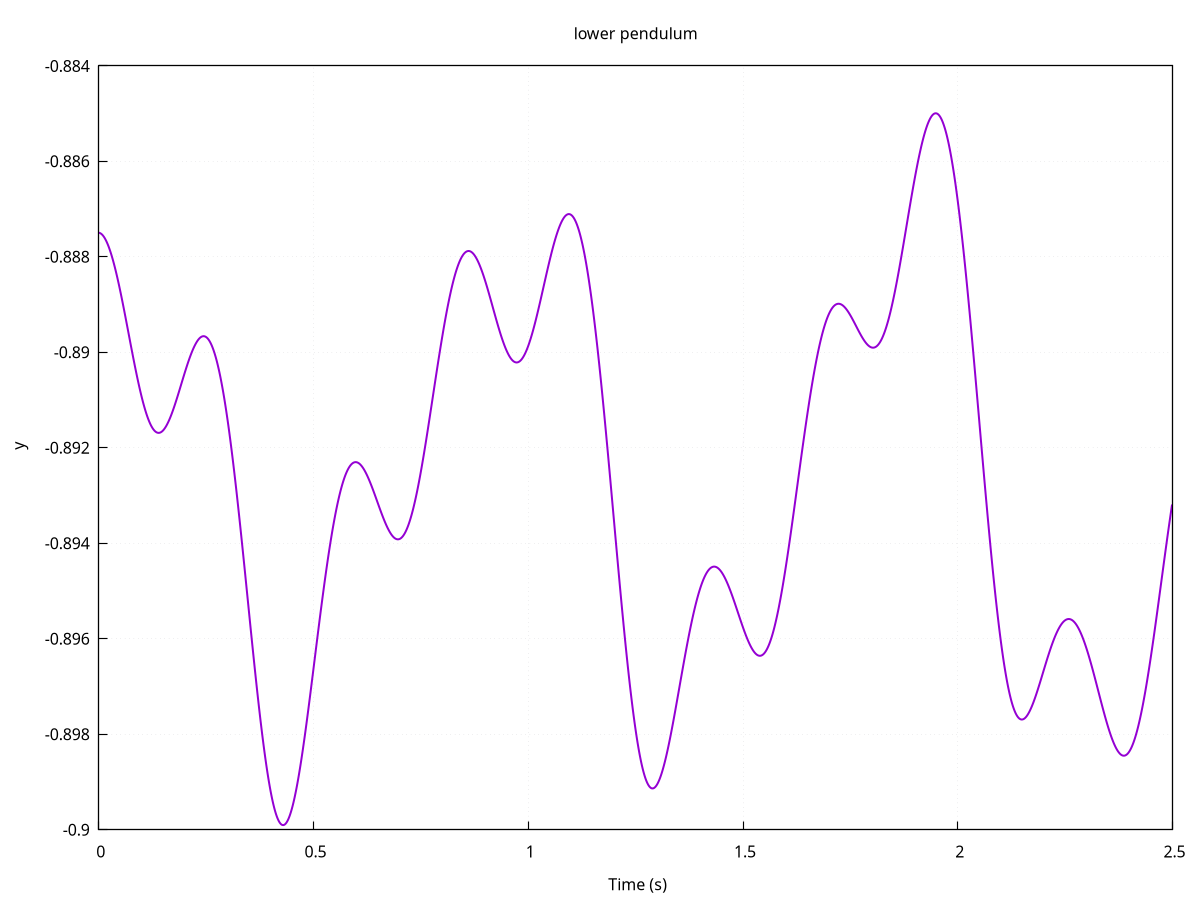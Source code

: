 # ogpf libray
# Rev. 0.22 of March 9th, 2018
# Licence: MIT

# gnuplot global setting
set term wxt size 640,480 enhanced font "arial,12" title "ogpf libray: Rev. 0.22 of March 9th, 2018"

# ogpf extra configuration
# -------------------------------------------
# color definitions
set style line 1 lc rgb "#800000" lt 1 lw 2
set style line 2 lc rgb "#ff0000" lt 1 lw 2
set style line 3 lc rgb "#ff4500" lt 1 lw 2
set style line 4 lc rgb "#ffa500" lt 1 lw 2
set style line 5 lc rgb "#006400" lt 1 lw 2
set style line 6 lc rgb "#0000ff" lt 1 lw 2
set style line 7 lc rgb "#9400d3" lt 1 lw 2

# Axes
set border linewidth 1.15
set tics nomirror

# grid
# Add light grid to plot
set style line 102 lc rgb "#d6d7d9" lt 0 lw 1
set grid back ls 102

# plot style
set style data linespoints

# -------------------------------------------

 
# plot scale
 
# Annotation: title and labels
set title "lower pendulum" font ","
set xlabel " Time (s)" font ","
set ylabel " y" font ","
 
# axes setting

plot "-" notitle with lines lt 1 lw 2
   0.0000000000000000      -0.88749516010284424     
   1.0000000474974513E-003 -0.88749670982360840     
   2.0000000949949026E-003 -0.88749933242797852     
   3.0000000260770321E-003 -0.88750290870666504     
   4.0000001899898052E-003 -0.88750767707824707     
   5.0000003539025784E-003 -0.88751333951950073     
   6.0000005178153515E-003 -0.88752007484436035     
   7.0000006817281246E-003 -0.88752782344818115     
   8.0000003799796104E-003 -0.88753670454025269     
   9.0000005438923836E-003 -0.88754653930664062     
   1.0000000707805157E-002 -0.88755738735198975     
   1.1000000871717930E-002 -0.88756918907165527     
   1.2000001035630703E-002 -0.88758212327957153     
   1.3000001199543476E-002 -0.88759601116180420     
   1.4000001363456249E-002 -0.88761085271835327     
   1.5000001527369022E-002 -0.88762670755386353     
   1.6000000759959221E-002 -0.88764357566833496     
   1.7000000923871994E-002 -0.88766139745712280     
   1.8000001087784767E-002 -0.88768011331558228     
   1.9000001251697540E-002 -0.88769996166229248     
   2.0000001415610313E-002 -0.88772058486938477     
   2.1000001579523087E-002 -0.88774216175079346     
   2.2000001743435860E-002 -0.88776469230651855     
   2.3000001907348633E-002 -0.88778817653656006     
   2.4000002071261406E-002 -0.88781255483627319     
   2.5000002235174179E-002 -0.88783782720565796     
   2.6000002399086952E-002 -0.88786399364471436     
   2.7000002562999725E-002 -0.88789093494415283     
   2.8000002726912498E-002 -0.88791882991790771     
   2.9000002890825272E-002 -0.88794755935668945     
   3.0000003054738045E-002 -0.88797706365585327     
   3.1000003218650818E-002 -0.88800740242004395     
   3.2000001519918442E-002 -0.88803851604461670     
   3.2999999821186066E-002 -0.88807046413421631     
   3.3999998122453690E-002 -0.88810324668884277     
   3.4999996423721313E-002 -0.88813662528991699     
   3.5999994724988937E-002 -0.88817083835601807     
   3.6999993026256561E-002 -0.88820576667785645     
   3.7999991327524185E-002 -0.88824141025543213     
   3.8999989628791809E-002 -0.88827764987945557     
   3.9999987930059433E-002 -0.88831460475921631     
   4.0999986231327057E-002 -0.88835227489471436     
   4.1999984532594681E-002 -0.88839054107666016     
   4.2999982833862305E-002 -0.88842952251434326     
   4.3999981135129929E-002 -0.88846892118453979     
   4.4999979436397552E-002 -0.88850897550582886     
   4.5999977737665176E-002 -0.88854956626892090     
   4.6999976038932800E-002 -0.88859069347381592     
   4.7999974340200424E-002 -0.88863241672515869     
   4.8999972641468048E-002 -0.88867455720901489     
   4.9999970942735672E-002 -0.88871723413467407     
   5.0999969244003296E-002 -0.88876032829284668     
   5.1999967545270920E-002 -0.88880378007888794     
   5.2999965846538544E-002 -0.88884776830673218     
   5.3999964147806168E-002 -0.88889205455780029     
   5.4999962449073792E-002 -0.88893675804138184     
   5.5999960750341415E-002 -0.88898175954818726     
   5.6999959051609039E-002 -0.88902711868286133     
   5.7999957352876663E-002 -0.88907277584075928     
   5.8999955654144287E-002 -0.88911867141723633     
   5.9999953955411911E-002 -0.88916480541229248     
   6.0999952256679535E-002 -0.88921123743057251     
   6.1999950557947159E-002 -0.88925784826278687     
   6.2999948859214783E-002 -0.88930457830429077     
   6.3999950885772705E-002 -0.88935148715972900     
   6.4999952912330627E-002 -0.88939857482910156     
   6.5999954938888550E-002 -0.88944578170776367     
   6.6999956965446472E-002 -0.88949298858642578     
   6.7999958992004395E-002 -0.88954031467437744     
   6.8999961018562317E-002 -0.88958764076232910     
   6.9999963045120239E-002 -0.88963508605957031     
   7.0999965071678162E-002 -0.88968241214752197     
   7.1999967098236084E-002 -0.88972967863082886     
   7.2999969124794006E-002 -0.88977694511413574     
   7.3999971151351929E-002 -0.88982409238815308     
   7.4999973177909851E-002 -0.88987112045288086     
   7.5999975204467773E-002 -0.88991796970367432     
   7.6999977231025696E-002 -0.88996469974517822     
   7.7999979257583618E-002 -0.89001131057739258     
   7.8999981284141541E-002 -0.89005762338638306     
   7.9999983310699463E-002 -0.89010369777679443     
   8.0999985337257385E-002 -0.89014953374862671     
   8.1999987363815308E-002 -0.89019513130187988     
   8.2999989390373230E-002 -0.89024031162261963     
   8.3999991416931152E-002 -0.89028525352478027     
   8.4999993443489075E-002 -0.89032977819442749     
   8.5999995470046997E-002 -0.89037394523620605     
   8.6999997496604919E-002 -0.89041769504547119     
   8.7999999523162842E-002 -0.89046108722686768     
   8.9000001549720764E-002 -0.89050400257110596     
   9.0000003576278687E-002 -0.89054632186889648     
   9.1000005602836609E-002 -0.89058828353881836     
   9.2000007629394531E-002 -0.89062964916229248     
   9.3000009655952454E-002 -0.89067053794860840     
   9.4000011682510376E-002 -0.89071083068847656     
   9.5000013709068298E-002 -0.89075058698654175     
   9.6000015735626221E-002 -0.89078968763351440     
   9.7000017762184143E-002 -0.89082825183868408     
   9.8000019788742065E-002 -0.89086604118347168     
   9.9000021815299988E-002 -0.89090323448181152     
  0.10000002384185791      -0.89093977212905884     
  0.10100002586841583      -0.89097559452056885     
  0.10200002789497375      -0.89101064205169678     
  0.10300002992153168      -0.89104497432708740     
  0.10400003194808960      -0.89107865095138550     
  0.10500003397464752      -0.89111149311065674     
  0.10600003600120544      -0.89114356040954590     
  0.10700003802776337      -0.89117479324340820     
  0.10800004005432129      -0.89120513200759888     
  0.10900004208087921      -0.89123475551605225     
  0.11000004410743713      -0.89126354455947876     
  0.11100004613399506      -0.89129137992858887     
  0.11200004816055298      -0.89131844043731689     
  0.11300005018711090      -0.89134454727172852     
  0.11400005221366882      -0.89136976003646851     
  0.11500005424022675      -0.89139413833618164     
  0.11600005626678467      -0.89141744375228882     
  0.11700005829334259      -0.89143991470336914     
  0.11800006031990051      -0.89146143198013306     
  0.11900006234645844      -0.89148199558258057     
  0.12000006437301636      -0.89150166511535645     
  0.12100006639957428      -0.89152026176452637     
  0.12200006842613220      -0.89153796434402466     
  0.12300007045269012      -0.89155465364456177     
  0.12400007247924805      -0.89157032966613770     
  0.12500007450580597      -0.89158511161804199     
  0.12600007653236389      -0.89159882068634033     
  0.12700007855892181      -0.89161157608032227     
  0.12800008058547974      -0.89162337779998779     
  0.12900008261203766      -0.89163404703140259     
  0.13000008463859558      -0.89164382219314575     
  0.13100008666515350      -0.89165258407592773     
  0.13200008869171143      -0.89166027307510376     
  0.13300009071826935      -0.89166700839996338     
  0.13400009274482727      -0.89167279005050659     
  0.13500009477138519      -0.89167749881744385     
  0.13600009679794312      -0.89168119430541992     
  0.13700009882450104      -0.89168405532836914     
  0.13800010085105896      -0.89168572425842285     
  0.13900010287761688      -0.89168661832809448     
  0.14000010490417480      -0.89168632030487061     
  0.14100010693073273      -0.89168524742126465     
  0.14200010895729065      -0.89168310165405273     
  0.14300011098384857      -0.89168000221252441     
  0.14400011301040649      -0.89167606830596924     
  0.14500011503696442      -0.89167106151580811     
  0.14600011706352234      -0.89166522026062012     
  0.14700011909008026      -0.89165842533111572     
  0.14800012111663818      -0.89165067672729492     
  0.14900012314319611      -0.89164209365844727     
  0.15000012516975403      -0.89163255691528320     
  0.15100012719631195      -0.89162224531173706     
  0.15200012922286987      -0.89161098003387451     
  0.15300013124942780      -0.89159893989562988     
  0.15400013327598572      -0.89158606529235840     
  0.15500013530254364      -0.89157235622406006     
  0.15600013732910156      -0.89155781269073486     
  0.15700013935565948      -0.89154255390167236     
  0.15800014138221741      -0.89152652025222778     
  0.15900014340877533      -0.89150971174240112     
  0.16000014543533325      -0.89149212837219238     
  0.16100014746189117      -0.89147388935089111     
  0.16200014948844910      -0.89145499467849731     
  0.16300015151500702      -0.89143532514572144     
  0.16400015354156494      -0.89141511917114258     
  0.16500015556812286      -0.89139413833618164     
  0.16600015759468079      -0.89137262105941772     
  0.16700015962123871      -0.89135044813156128     
  0.16800016164779663      -0.89132773876190186     
  0.16900016367435455      -0.89130449295043945     
  0.17000016570091248      -0.89128065109252930     
  0.17100016772747040      -0.89125633239746094     
  0.17200016975402832      -0.89123141765594482     
  0.17300017178058624      -0.89120626449584961     
  0.17400017380714417      -0.89118039608001709     
  0.17500017583370209      -0.89115428924560547     
  0.17600017786026001      -0.89112770557403564     
  0.17700017988681793      -0.89110076427459717     
  0.17800018191337585      -0.89107346534729004     
  0.17900018393993378      -0.89104580879211426     
  0.18000018596649170      -0.89101791381835938     
  0.18100018799304962      -0.89098966121673584     
  0.18200019001960754      -0.89096117019653320     
  0.18300019204616547      -0.89093244075775146     
  0.18400019407272339      -0.89090347290039062     
  0.18500019609928131      -0.89087438583374023     
  0.18600019812583923      -0.89084506034851074     
  0.18700020015239716      -0.89081561565399170     
  0.18800020217895508      -0.89078605175018311     
  0.18900020420551300      -0.89075642824172974     
  0.19000020623207092      -0.89072668552398682     
  0.19100020825862885      -0.89069700241088867     
  0.19200021028518677      -0.89066720008850098     
  0.19300021231174469      -0.89063745737075806     
  0.19400021433830261      -0.89060765504837036     
  0.19500021636486053      -0.89057803153991699     
  0.19600021839141846      -0.89054846763610840     
  0.19700022041797638      -0.89051890373229980     
  0.19800022244453430      -0.89048957824707031     
  0.19900022447109222      -0.89046037197113037     
  0.20000022649765015      -0.89043140411376953     
  0.20100022852420807      -0.89040243625640869     
  0.20200023055076599      -0.89037394523620605     
  0.20300023257732391      -0.89034557342529297     
  0.20400023460388184      -0.89031744003295898     
  0.20500023663043976      -0.89028972387313843     
  0.20600023865699768      -0.89026224613189697     
  0.20700024068355560      -0.89023506641387939     
  0.20800024271011353      -0.89020836353302002     
  0.20900024473667145      -0.89018201828002930     
  0.21000024676322937      -0.89015603065490723     
  0.21100024878978729      -0.89013051986694336     
  0.21200025081634521      -0.89010548591613770     
  0.21300025284290314      -0.89008092880249023     
  0.21400025486946106      -0.89005678892135620     
  0.21500025689601898      -0.89003324508666992     
  0.21600025892257690      -0.89001011848449707     
  0.21700026094913483      -0.88998770713806152     
  0.21800026297569275      -0.88996577262878418     
  0.21900026500225067      -0.88994455337524414     
  0.22000026702880859      -0.88992387056350708     
  0.22100026905536652      -0.88990390300750732     
  0.22200027108192444      -0.88988447189331055     
  0.22300027310848236      -0.88986587524414062     
  0.22400027513504028      -0.88984787464141846     
  0.22500027716159821      -0.88983058929443359     
  0.22600027918815613      -0.88981407880783081     
  0.22700028121471405      -0.88979828357696533     
  0.22800028324127197      -0.88978332281112671     
  0.22900028526782990      -0.88976907730102539     
  0.23000028729438782      -0.88975572586059570     
  0.23100028932094574      -0.88974320888519287     
  0.23200029134750366      -0.88973140716552734     
  0.23300029337406158      -0.88972055912017822     
  0.23400029540061951      -0.88971060514450073     
  0.23500029742717743      -0.88970148563385010     
  0.23600029945373535      -0.88969326019287109     
  0.23700030148029327      -0.88968598842620850     
  0.23800030350685120      -0.88967967033386230     
  0.23900030553340912      -0.88967424631118774     
  0.24000030755996704      -0.88966977596282959     
  0.24100030958652496      -0.88966631889343262     
  0.24200031161308289      -0.88966381549835205     
  0.24300031363964081      -0.88966226577758789     
  0.24400031566619873      -0.88966178894042969     
  0.24500031769275665      -0.88966238498687744     
  0.24600031971931458      -0.88966393470764160     
  0.24700032174587250      -0.88966655731201172     
  0.24800032377243042      -0.88967025279998779     
  0.24900032579898834      -0.88967490196228027     
  0.25000032782554626      -0.88968062400817871     
  0.25100031495094299      -0.88968753814697266     
  0.25200030207633972      -0.88969552516937256     
  0.25300028920173645      -0.88970458507537842     
  0.25400027632713318      -0.88971471786499023     
  0.25500026345252991      -0.88972604274749756     
  0.25600025057792664      -0.88973844051361084     
  0.25700023770332336      -0.88975191116333008     
  0.25800022482872009      -0.88976663351058960     
  0.25900021195411682      -0.88978242874145508     
  0.26000019907951355      -0.88979935646057129     
  0.26100018620491028      -0.88981747627258301     
  0.26200017333030701      -0.88983666896820068     
  0.26300016045570374      -0.88985717296600342     
  0.26400014758110046      -0.88987874984741211     
  0.26500013470649719      -0.88990151882171631     
  0.26600012183189392      -0.88992542028427124     
  0.26700010895729065      -0.88995051383972168     
  0.26800009608268738      -0.88997673988342285     
  0.26900008320808411      -0.89000421762466431     
  0.27000007033348083      -0.89003282785415649     
  0.27100005745887756      -0.89006268978118896     
  0.27200004458427429      -0.89009356498718262     
  0.27300003170967102      -0.89012575149536133     
  0.27400001883506775      -0.89015907049179077     
  0.27500000596046448      -0.89019358158111572     
  0.27599999308586121      -0.89022922515869141     
  0.27699998021125793      -0.89026618003845215     
  0.27799996733665466      -0.89030420780181885     
  0.27899995446205139      -0.89034342765808105     
  0.27999994158744812      -0.89038378000259399     
  0.28099992871284485      -0.89042532444000244     
  0.28199991583824158      -0.89046800136566162     
  0.28299990296363831      -0.89051187038421631     
  0.28399989008903503      -0.89055693149566650     
  0.28499987721443176      -0.89060300588607788     
  0.28599986433982849      -0.89065027236938477     
  0.28699985146522522      -0.89069873094558716     
  0.28799983859062195      -0.89074826240539551     
  0.28899982571601868      -0.89079892635345459     
  0.28999981284141541      -0.89085078239440918     
  0.29099979996681213      -0.89090359210968018     
  0.29199978709220886      -0.89095759391784668     
  0.29299977421760559      -0.89101266860961914     
  0.29399976134300232      -0.89106887578964233     
  0.29499974846839905      -0.89112609624862671     
  0.29599973559379578      -0.89118432998657227     
  0.29699972271919250      -0.89124363660812378     
  0.29799970984458923      -0.89130401611328125     
  0.29899969696998596      -0.89136546850204468     
  0.29999968409538269      -0.89142787456512451     
  0.30099967122077942      -0.89149123430252075     
  0.30199965834617615      -0.89155566692352295     
  0.30299964547157288      -0.89162099361419678     
  0.30399963259696960      -0.89168739318847656     
  0.30499961972236633      -0.89175462722778320     
  0.30599960684776306      -0.89182293415069580     
  0.30699959397315979      -0.89189207553863525     
  0.30799958109855652      -0.89196217060089111     
  0.30899956822395325      -0.89203310012817383     
  0.30999955534934998      -0.89210492372512817     
  0.31099954247474670      -0.89217764139175415     
  0.31199952960014343      -0.89225119352340698     
  0.31299951672554016      -0.89232552051544189     
  0.31399950385093689      -0.89240068197250366     
  0.31499949097633362      -0.89247667789459229     
  0.31599947810173035      -0.89255332946777344     
  0.31699946522712708      -0.89263081550598145     
  0.31799945235252380      -0.89270907640457153     
  0.31899943947792053      -0.89278793334960938     
  0.31999942660331726      -0.89286756515502930     
  0.32099941372871399      -0.89294785261154175     
  0.32199940085411072      -0.89302879571914673     
  0.32299938797950745      -0.89311039447784424     
  0.32399937510490417      -0.89319258928298950     
  0.32499936223030090      -0.89327538013458252     
  0.32599934935569763      -0.89335864782333374     
  0.32699933648109436      -0.89344257116317749     
  0.32799932360649109      -0.89352697134017944     
  0.32899931073188782      -0.89361190795898438     
  0.32999929785728455      -0.89369726181030273     
  0.33099928498268127      -0.89378309249877930     
  0.33199927210807800      -0.89386934041976929     
  0.33299925923347473      -0.89395594596862793     
  0.33399924635887146      -0.89404296875000000     
  0.33499923348426819      -0.89413034915924072     
  0.33599922060966492      -0.89421802759170532     
  0.33699920773506165      -0.89430600404739380     
  0.33799919486045837      -0.89439427852630615     
  0.33899918198585510      -0.89448279142379761     
  0.33999916911125183      -0.89457154273986816     
  0.34099915623664856      -0.89466047286987305     
  0.34199914336204529      -0.89474952220916748     
  0.34299913048744202      -0.89483875036239624     
  0.34399911761283875      -0.89492809772491455     
  0.34499910473823547      -0.89501744508743286     
  0.34599909186363220      -0.89510691165924072     
  0.34699907898902893      -0.89519643783569336     
  0.34799906611442566      -0.89528584480285645     
  0.34899905323982239      -0.89537537097930908     
  0.34999904036521912      -0.89546477794647217     
  0.35099902749061584      -0.89555400609970093     
  0.35199901461601257      -0.89564323425292969     
  0.35299900174140930      -0.89573222398757935     
  0.35399898886680603      -0.89582103490829468     
  0.35499897599220276      -0.89590966701507568     
  0.35599896311759949      -0.89599800109863281     
  0.35699895024299622      -0.89608609676361084     
  0.35799893736839294      -0.89617389440536499     
  0.35899892449378967      -0.89626133441925049     
  0.35999891161918640      -0.89634841680526733     
  0.36099889874458313      -0.89643520116806030     
  0.36199888586997986      -0.89652144908905029     
  0.36299887299537659      -0.89660727977752686     
  0.36399886012077332      -0.89669257402420044     
  0.36499884724617004      -0.89677739143371582     
  0.36599883437156677      -0.89686167240142822     
  0.36699882149696350      -0.89694535732269287     
  0.36799880862236023      -0.89702844619750977     
  0.36899879574775696      -0.89711087942123413     
  0.36999878287315369      -0.89719259738922119     
  0.37099876999855042      -0.89727365970611572     
  0.37199875712394714      -0.89735394716262817     
  0.37299874424934387      -0.89743363857269287     
  0.37399873137474060      -0.89751231670379639     
  0.37499871850013733      -0.89759027957916260     
  0.37599870562553406      -0.89766740798950195     
  0.37699869275093079      -0.89774358272552490     
  0.37799867987632751      -0.89781892299652100     
  0.37899866700172424      -0.89789330959320068     
  0.37999865412712097      -0.89796668291091919     
  0.38099864125251770      -0.89803910255432129     
  0.38199862837791443      -0.89811050891876221     
  0.38299861550331116      -0.89818084239959717     
  0.38399860262870789      -0.89825010299682617     
  0.38499858975410461      -0.89831823110580444     
  0.38599857687950134      -0.89838516712188721     
  0.38699856400489807      -0.89845108985900879     
  0.38799855113029480      -0.89851570129394531     
  0.38899853825569153      -0.89857912063598633     
  0.38999852538108826      -0.89864140748977661     
  0.39099851250648499      -0.89870226383209229     
  0.39199849963188171      -0.89876198768615723     
  0.39299848675727844      -0.89882034063339233     
  0.39399847388267517      -0.89887738227844238     
  0.39499846100807190      -0.89893305301666260     
  0.39599844813346863      -0.89898729324340820     
  0.39699843525886536      -0.89904022216796875     
  0.39799842238426208      -0.89909166097640991     
  0.39899840950965881      -0.89914178848266602     
  0.39999839663505554      -0.89919030666351318     
  0.40099838376045227      -0.89923739433288574     
  0.40199837088584900      -0.89928299188613892     
  0.40299835801124573      -0.89932709932327271     
  0.40399834513664246      -0.89936971664428711     
  0.40499833226203918      -0.89941072463989258     
  0.40599831938743591      -0.89945018291473389     
  0.40699830651283264      -0.89948797225952148     
  0.40799829363822937      -0.89952427148818970     
  0.40899828076362610      -0.89955896139144897     
  0.40999826788902283      -0.89959198236465454     
  0.41099825501441956      -0.89962339401245117     
  0.41199824213981628      -0.89965319633483887     
  0.41299822926521301      -0.89968132972717285     
  0.41399821639060974      -0.89970779418945312     
  0.41499820351600647      -0.89973258972167969     
  0.41599819064140320      -0.89975577592849731     
  0.41699817776679993      -0.89977723360061646     
  0.41799816489219666      -0.89979696273803711     
  0.41899815201759338      -0.89981508255004883     
  0.41999813914299011      -0.89983141422271729     
  0.42099812626838684      -0.89984601736068726     
  0.42199811339378357      -0.89985907077789307     
  0.42299810051918030      -0.89987021684646606     
  0.42399808764457703      -0.89987981319427490     
  0.42499807476997375      -0.89988762140274048     
  0.42599806189537048      -0.89989376068115234     
  0.42699804902076721      -0.89989817142486572     
  0.42799803614616394      -0.89990085363388062     
  0.42899802327156067      -0.89990186691284180     
  0.42999801039695740      -0.89990115165710449     
  0.43099799752235413      -0.89989882707595825     
  0.43199798464775085      -0.89989477396011353     
  0.43299797177314758      -0.89988905191421509     
  0.43399795889854431      -0.89988166093826294     
  0.43499794602394104      -0.89987254142761230     
  0.43599793314933777      -0.89986181259155273     
  0.43699792027473450      -0.89984941482543945     
  0.43799790740013123      -0.89983546733856201     
  0.43899789452552795      -0.89981985092163086     
  0.43999788165092468      -0.89980256557464600     
  0.44099786877632141      -0.89978373050689697     
  0.44199785590171814      -0.89976334571838379     
  0.44299784302711487      -0.89974129199981689     
  0.44399783015251160      -0.89971774816513062     
  0.44499781727790833      -0.89969265460968018     
  0.44599780440330505      -0.89966607093811035     
  0.44699779152870178      -0.89963793754577637     
  0.44799777865409851      -0.89960837364196777     
  0.44899776577949524      -0.89957726001739502     
  0.44999775290489197      -0.89954477548599243     
  0.45099774003028870      -0.89951086044311523     
  0.45199772715568542      -0.89947545528411865     
  0.45299771428108215      -0.89943873882293701     
  0.45399770140647888      -0.89940059185028076     
  0.45499768853187561      -0.89936113357543945     
  0.45599767565727234      -0.89932036399841309     
  0.45699766278266907      -0.89927828311920166     
  0.45799764990806580      -0.89923489093780518     
  0.45899763703346252      -0.89919030666351318     
  0.45999762415885925      -0.89914441108703613     
  0.46099761128425598      -0.89909738302230835     
  0.46199759840965271      -0.89904922246932983     
  0.46299758553504944      -0.89899981021881104     
  0.46399757266044617      -0.89894926548004150     
  0.46499755978584290      -0.89889770746231079     
  0.46599754691123962      -0.89884507656097412     
  0.46699753403663635      -0.89879131317138672     
  0.46799752116203308      -0.89873659610748291     
  0.46899750828742981      -0.89868086576461792     
  0.46999749541282654      -0.89862412214279175     
  0.47099748253822327      -0.89856648445129395     
  0.47199746966362000      -0.89850801229476929     
  0.47299745678901672      -0.89844858646392822     
  0.47399744391441345      -0.89838826656341553     
  0.47499743103981018      -0.89832717180252075     
  0.47599741816520691      -0.89826524257659912     
  0.47699740529060364      -0.89820265769958496     
  0.47799739241600037      -0.89813923835754395     
  0.47899737954139709      -0.89807516336441040     
  0.47999736666679382      -0.89801037311553955     
  0.48099735379219055      -0.89794498682022095     
  0.48199734091758728      -0.89787894487380981     
  0.48299732804298401      -0.89781236648559570     
  0.48399731516838074      -0.89774519205093384     
  0.48499730229377747      -0.89767748117446899     
  0.48599728941917419      -0.89760929346084595     
  0.48699727654457092      -0.89754062891006470     
  0.48799726366996765      -0.89747154712677002     
  0.48899725079536438      -0.89740198850631714     
  0.48999723792076111      -0.89733219146728516     
  0.49099722504615784      -0.89726185798645020     
  0.49199721217155457      -0.89719128608703613     
  0.49299719929695129      -0.89712047576904297     
  0.49399718642234802      -0.89704942703247070     
  0.49499717354774475      -0.89697802066802979     
  0.49599716067314148      -0.89690643548965454     
  0.49699714779853821      -0.89683467149734497     
  0.49799713492393494      -0.89676284790039062     
  0.49899712204933167      -0.89669084548950195     
  0.49999710917472839      -0.89661872386932373     
  0.50099712610244751      -0.89654654264450073     
  0.50199711322784424      -0.89647436141967773     
  0.50299710035324097      -0.89640212059020996     
  0.50399708747863770      -0.89632993936538696     
  0.50499707460403442      -0.89625775814056396     
  0.50599706172943115      -0.89618569612503052     
  0.50699704885482788      -0.89611375331878662     
  0.50799703598022461      -0.89604175090789795     
  0.50899702310562134      -0.89597010612487793     
  0.50999701023101807      -0.89589858055114746     
  0.51099699735641479      -0.89582723379135132     
  0.51199698448181152      -0.89575612545013428     
  0.51299697160720825      -0.89568519592285156     
  0.51399695873260498      -0.89561462402343750     
  0.51499694585800171      -0.89554429054260254     
  0.51599693298339844      -0.89547431468963623     
  0.51699692010879517      -0.89540469646453857     
  0.51799690723419189      -0.89533537626266479     
  0.51899689435958862      -0.89526653289794922     
  0.51999688148498535      -0.89519810676574707     
  0.52099686861038208      -0.89513003826141357     
  0.52199685573577881      -0.89506244659423828     
  0.52299684286117554      -0.89499533176422119     
  0.52399682998657227      -0.89492869377136230     
  0.52499681711196899      -0.89486259222030640     
  0.52599680423736572      -0.89479708671569824     
  0.52699679136276245      -0.89473205804824829     
  0.52799677848815918      -0.89466762542724609     
  0.52899676561355591      -0.89460372924804688     
  0.52999675273895264      -0.89454054832458496     
  0.53099673986434937      -0.89447802305221558     
  0.53199672698974609      -0.89441609382629395     
  0.53299671411514282      -0.89435482025146484     
  0.53399670124053955      -0.89429426193237305     
  0.53499668836593628      -0.89423429965972900     
  0.53599667549133301      -0.89417517185211182     
  0.53699666261672974      -0.89411675930023193     
  0.53799664974212646      -0.89405906200408936     
  0.53899663686752319      -0.89400213956832886     
  0.53999662399291992      -0.89394599199295044     
  0.54099661111831665      -0.89389061927795410     
  0.54199659824371338      -0.89383614063262939     
  0.54299658536911011      -0.89378237724304199     
  0.54399657249450684      -0.89372944831848145     
  0.54499655961990356      -0.89367747306823730     
  0.54599654674530029      -0.89362627267837524     
  0.54699653387069702      -0.89357596635818481     
  0.54799652099609375      -0.89352649450302124     
  0.54899650812149048      -0.89347797632217407     
  0.54999649524688721      -0.89343035221099854     
  0.55099648237228394      -0.89338356256484985     
  0.55199646949768066      -0.89333778619766235     
  0.55299645662307739      -0.89329290390014648     
  0.55399644374847412      -0.89324891567230225     
  0.55499643087387085      -0.89320588111877441     
  0.55599641799926758      -0.89316380023956299     
  0.55699640512466431      -0.89312279224395752     
  0.55799639225006104      -0.89308261871337891     
  0.55899637937545776      -0.89304345846176147     
  0.55999636650085449      -0.89300531148910522     
  0.56099635362625122      -0.89296817779541016     
  0.56199634075164795      -0.89293193817138672     
  0.56299632787704468      -0.89289677143096924     
  0.56399631500244141      -0.89286255836486816     
  0.56499630212783813      -0.89282941818237305     
  0.56599628925323486      -0.89279723167419434     
  0.56699627637863159      -0.89276599884033203     
  0.56799626350402832      -0.89273583889007568     
  0.56899625062942505      -0.89270675182342529     
  0.56999623775482178      -0.89267867803573608     
  0.57099622488021851      -0.89265155792236328     
  0.57199621200561523      -0.89262551069259644     
  0.57299619913101196      -0.89260041713714600     
  0.57399618625640869      -0.89257645606994629     
  0.57499617338180542      -0.89255344867706299     
  0.57599616050720215      -0.89253145456314087     
  0.57699614763259888      -0.89251053333282471     
  0.57799613475799561      -0.89249056577682495     
  0.57899612188339233      -0.89247161149978638     
  0.57999610900878906      -0.89245367050170898     
  0.58099609613418579      -0.89243674278259277     
  0.58199608325958252      -0.89242088794708252     
  0.58299607038497925      -0.89240598678588867     
  0.58399605751037598      -0.89239209890365601     
  0.58499604463577271      -0.89237922430038452     
  0.58599603176116943      -0.89236736297607422     
  0.58699601888656616      -0.89235639572143555     
  0.58799600601196289      -0.89234650135040283     
  0.58899599313735962      -0.89233756065368652     
  0.58999598026275635      -0.89232957363128662     
  0.59099596738815308      -0.89232254028320312     
  0.59199595451354980      -0.89231646060943604     
  0.59299594163894653      -0.89231133460998535     
  0.59399592876434326      -0.89230722188949585     
  0.59499591588973999      -0.89230394363403320     
  0.59599590301513672      -0.89230161905288696     
  0.59699589014053345      -0.89230024814605713     
  0.59799587726593018      -0.89229971170425415     
  0.59899586439132690      -0.89230012893676758     
  0.59999585151672363      -0.89230138063430786     
  0.60099583864212036      -0.89230352640151978     
  0.60199582576751709      -0.89230656623840332     
  0.60299581289291382      -0.89231038093566895     
  0.60399580001831055      -0.89231508970260620     
  0.60499578714370728      -0.89232063293457031     
  0.60599577426910400      -0.89232701063156128     
  0.60699576139450073      -0.89233416318893433     
  0.60799574851989746      -0.89234209060668945     
  0.60899573564529419      -0.89235079288482666     
  0.60999572277069092      -0.89236032962799072     
  0.61099570989608765      -0.89237046241760254     
  0.61199569702148438      -0.89238142967224121     
  0.61299568414688110      -0.89239311218261719     
  0.61399567127227783      -0.89240545034408569     
  0.61499565839767456      -0.89241850376129150     
  0.61599564552307129      -0.89243221282958984     
  0.61699563264846802      -0.89244663715362549     
  0.61799561977386475      -0.89246165752410889     
  0.61899560689926147      -0.89247727394104004     
  0.61999559402465820      -0.89249360561370850     
  0.62099558115005493      -0.89251041412353516     
  0.62199556827545166      -0.89252781867980957     
  0.62299555540084839      -0.89254575967788696     
  0.62399554252624512      -0.89256429672241211     
  0.62499552965164185      -0.89258331060409546     
  0.62599551677703857      -0.89260280132293701     
  0.62699550390243530      -0.89262282848358154     
  0.62799549102783203      -0.89264321327209473     
  0.62899547815322876      -0.89266407489776611     
  0.62999546527862549      -0.89268541336059570     
  0.63099545240402222      -0.89270710945129395     
  0.63199543952941895      -0.89272910356521606     
  0.63299542665481567      -0.89275157451629639     
  0.63399541378021240      -0.89277434349060059     
  0.63499540090560913      -0.89279735088348389     
  0.63599538803100586      -0.89282077550888062     
  0.63699537515640259      -0.89284437894821167     
  0.63799536228179932      -0.89286834001541138     
  0.63899534940719604      -0.89289242029190063     
  0.63999533653259277      -0.89291679859161377     
  0.64099532365798950      -0.89294123649597168     
  0.64199531078338623      -0.89296591281890869     
  0.64299529790878296      -0.89299076795578003     
  0.64399528503417969      -0.89301568269729614     
  0.64499527215957642      -0.89304077625274658     
  0.64599525928497314      -0.89306581020355225     
  0.64699524641036987      -0.89309102296829224     
  0.64799523353576660      -0.89311623573303223     
  0.64899522066116333      -0.89314138889312744     
  0.64999520778656006      -0.89316654205322266     
  0.65099519491195679      -0.89319169521331787     
  0.65199518203735352      -0.89321672916412354     
  0.65299516916275024      -0.89324170351028442     
  0.65399515628814697      -0.89326655864715576     
  0.65499514341354370      -0.89329123497009277     
  0.65599513053894043      -0.89331585168838501     
  0.65699511766433716      -0.89334022998809814     
  0.65799510478973389      -0.89336442947387695     
  0.65899509191513062      -0.89338839054107666     
  0.65999507904052734      -0.89341205358505249     
  0.66099506616592407      -0.89343547821044922     
  0.66199505329132080      -0.89345860481262207     
  0.66299504041671753      -0.89348143339157104     
  0.66399502754211426      -0.89350390434265137     
  0.66499501466751099      -0.89352595806121826     
  0.66599500179290771      -0.89354765415191650     
  0.66699498891830444      -0.89356899261474609     
  0.66799497604370117      -0.89358985424041748     
  0.66899496316909790      -0.89361023902893066     
  0.66999495029449463      -0.89363014698028564     
  0.67099493741989136      -0.89364963769912720     
  0.67199492454528809      -0.89366853237152100     
  0.67299491167068481      -0.89368695020675659     
  0.67399489879608154      -0.89370477199554443     
  0.67499488592147827      -0.89372199773788452     
  0.67599487304687500      -0.89373862743377686     
  0.67699486017227173      -0.89375472068786621     
  0.67799484729766846      -0.89377009868621826     
  0.67899483442306519      -0.89378476142883301     
  0.67999482154846191      -0.89379882812500000     
  0.68099480867385864      -0.89381211996078491     
  0.68199479579925537      -0.89382481575012207     
  0.68299478292465210      -0.89383661746978760     
  0.68399477005004883      -0.89384770393371582     
  0.68499475717544556      -0.89385807514190674     
  0.68599474430084229      -0.89386761188507080     
  0.68699473142623901      -0.89387643337249756     
  0.68799471855163574      -0.89388436079025269     
  0.68899470567703247      -0.89389145374298096     
  0.68999469280242920      -0.89389777183532715     
  0.69099467992782593      -0.89390313625335693     
  0.69199466705322266      -0.89390760660171509     
  0.69299465417861938      -0.89391124248504639     
  0.69399464130401611      -0.89391398429870605     
  0.69499462842941284      -0.89391571283340454     
  0.69599461555480957      -0.89391660690307617     
  0.69699460268020630      -0.89391654729843140     
  0.69799458980560303      -0.89391547441482544     
  0.69899457693099976      -0.89391344785690308     
  0.69999456405639648      -0.89391052722930908     
  0.70099455118179321      -0.89390659332275391     
  0.70199453830718994      -0.89390164613723755     
  0.70299452543258667      -0.89389574527740479     
  0.70399451255798340      -0.89388877153396606     
  0.70499449968338013      -0.89388078451156616     
  0.70599448680877686      -0.89387190341949463     
  0.70699447393417358      -0.89386188983917236     
  0.70799446105957031      -0.89385086297988892     
  0.70899444818496704      -0.89383882284164429     
  0.70999443531036377      -0.89382576942443848     
  0.71099442243576050      -0.89381158351898193     
  0.71199440956115723      -0.89379644393920898     
  0.71299439668655396      -0.89378023147583008     
  0.71399438381195068      -0.89376300573348999     
  0.71499437093734741      -0.89374470710754395     
  0.71599435806274414      -0.89372539520263672     
  0.71699434518814087      -0.89370501041412354     
  0.71799433231353760      -0.89368355274200439     
  0.71899431943893433      -0.89366114139556885     
  0.71999430656433105      -0.89363765716552734     
  0.72099429368972778      -0.89361321926116943     
  0.72199428081512451      -0.89358764886856079     
  0.72299426794052124      -0.89356106519699097     
  0.72399425506591797      -0.89353358745574951     
  0.72499424219131470      -0.89350497722625732     
  0.72599422931671143      -0.89347541332244873     
  0.72699421644210815      -0.89344483613967896     
  0.72799420356750488      -0.89341324567794800     
  0.72899419069290161      -0.89338076114654541     
  0.72999417781829834      -0.89334726333618164     
  0.73099416494369507      -0.89331275224685669     
  0.73199415206909180      -0.89327740669250488     
  0.73299413919448853      -0.89324104785919189     
  0.73399412631988525      -0.89320385456085205     
  0.73499411344528198      -0.89316570758819580     
  0.73599410057067871      -0.89312660694122314     
  0.73699408769607544      -0.89308667182922363     
  0.73799407482147217      -0.89304590225219727     
  0.73899406194686890      -0.89300423860549927     
  0.73999404907226562      -0.89296174049377441     
  0.74099403619766235      -0.89291846752166748     
  0.74199402332305908      -0.89287436008453369     
  0.74299401044845581      -0.89282941818237305     
  0.74399399757385254      -0.89278376102447510     
  0.74499398469924927      -0.89273726940155029     
  0.74599397182464600      -0.89269018173217773     
  0.74699395895004272      -0.89264225959777832     
  0.74799394607543945      -0.89259362220764160     
  0.74899393320083618      -0.89254438877105713     
  0.74999392032623291      -0.89249444007873535     
  0.75099390745162964      -0.89244389533996582     
  0.75199389457702637      -0.89239275455474854     
  0.75299388170242310      -0.89234089851379395     
  0.75399386882781982      -0.89228856563568115     
  0.75499385595321655      -0.89223563671112061     
  0.75599384307861328      -0.89218217134475708     
  0.75699383020401001      -0.89212822914123535     
  0.75799381732940674      -0.89207375049591064     
  0.75899380445480347      -0.89201879501342773     
  0.75999379158020020      -0.89196348190307617     
  0.76099377870559692      -0.89190769195556641     
  0.76199376583099365      -0.89185148477554321     
  0.76299375295639038      -0.89179491996765137     
  0.76399374008178711      -0.89173793792724609     
  0.76499372720718384      -0.89168077707290649     
  0.76599371433258057      -0.89162325859069824     
  0.76699370145797729      -0.89156538248062134     
  0.76799368858337402      -0.89150726795196533     
  0.76899367570877075      -0.89144897460937500     
  0.76999366283416748      -0.89139044284820557     
  0.77099364995956421      -0.89133167266845703     
  0.77199363708496094      -0.89127290248870850     
  0.77299362421035767      -0.89121389389038086     
  0.77399361133575439      -0.89115470647811890     
  0.77499359846115112      -0.89109551906585693     
  0.77599358558654785      -0.89103615283966064     
  0.77699357271194458      -0.89097690582275391     
  0.77799355983734131      -0.89091759920120239     
  0.77899354696273804      -0.89085829257965088     
  0.77999353408813477      -0.89079904556274414     
  0.78099352121353149      -0.89073973894119263     
  0.78199350833892822      -0.89068061113357544     
  0.78299349546432495      -0.89062160253524780     
  0.78399348258972168      -0.89056271314620972     
  0.78499346971511841      -0.89050394296646118     
  0.78599345684051514      -0.89044535160064697     
  0.78699344396591187      -0.89038699865341187     
  0.78799343109130859      -0.89032888412475586     
  0.78899341821670532      -0.89027094841003418     
  0.78999340534210205      -0.89021331071853638     
  0.79099339246749878      -0.89015603065490723     
  0.79199337959289551      -0.89009892940521240     
  0.79299336671829224      -0.89004230499267578     
  0.79399335384368896      -0.88998591899871826     
  0.79499334096908569      -0.88993000984191895     
  0.79599332809448242      -0.88987445831298828     
  0.79699331521987915      -0.88981926441192627     
  0.79799330234527588      -0.88976466655731201     
  0.79899328947067261      -0.88971042633056641     
  0.79999327659606934      -0.88965672254562378     
  0.80099326372146606      -0.88960349559783936     
  0.80199325084686279      -0.88955080509185791     
  0.80299323797225952      -0.88949865102767944     
  0.80399322509765625      -0.88944709300994873     
  0.80499321222305298      -0.88939607143402100     
  0.80599319934844971      -0.88934564590454102     
  0.80699318647384644      -0.88929581642150879     
  0.80799317359924316      -0.88924676179885864     
  0.80899316072463989      -0.88919824361801147     
  0.80999314785003662      -0.88915038108825684     
  0.81099313497543335      -0.88910329341888428     
  0.81199312210083008      -0.88905692100524902     
  0.81299310922622681      -0.88901114463806152     
  0.81399309635162354      -0.88896620273590088     
  0.81499308347702026      -0.88892203569412231     
  0.81599307060241699      -0.88887858390808105     
  0.81699305772781372      -0.88883596658706665     
  0.81799304485321045      -0.88879406452178955     
  0.81899303197860718      -0.88875305652618408     
  0.81999301910400391      -0.88871282339096069     
  0.82099300622940063      -0.88867342472076416     
  0.82199299335479736      -0.88863492012023926     
  0.82299298048019409      -0.88859724998474121     
  0.82399296760559082      -0.88856041431427002     
  0.82499295473098755      -0.88852453231811523     
  0.82599294185638428      -0.88848948478698730     
  0.82699292898178101      -0.88845539093017578     
  0.82799291610717773      -0.88842219114303589     
  0.82899290323257446      -0.88838988542556763     
  0.82999289035797119      -0.88835859298706055     
  0.83099287748336792      -0.88832813501358032     
  0.83199286460876465      -0.88829874992370605     
  0.83299285173416138      -0.88827019929885864     
  0.83399283885955811      -0.88824272155761719     
  0.83499282598495483      -0.88821613788604736     
  0.83599281311035156      -0.88819050788879395     
  0.83699280023574829      -0.88816595077514648     
  0.83799278736114502      -0.88814234733581543     
  0.83899277448654175      -0.88811975717544556     
  0.83999276161193848      -0.88809812068939209     
  0.84099274873733521      -0.88807749748229980     
  0.84199273586273193      -0.88805794715881348     
  0.84299272298812866      -0.88803929090499878     
  0.84399271011352539      -0.88802170753479004     
  0.84499269723892212      -0.88800513744354248     
  0.84599268436431885      -0.88798952102661133     
  0.84699267148971558      -0.88797503709793091     
  0.84799265861511230      -0.88796150684356689     
  0.84899264574050903      -0.88794898986816406     
  0.84999263286590576      -0.88793754577636719     
  0.85099261999130249      -0.88792699575424194     
  0.85199260711669922      -0.88791751861572266     
  0.85299259424209595      -0.88790905475616455     
  0.85399258136749268      -0.88790166378021240     
  0.85499256849288940      -0.88789516687393188     
  0.85599255561828613      -0.88788974285125732     
  0.85699254274368286      -0.88788533210754395     
  0.85799252986907959      -0.88788187503814697     
  0.85899251699447632      -0.88787949085235596     
  0.85999250411987305      -0.88787794113159180     
  0.86099249124526978      -0.88787752389907837     
  0.86199247837066650      -0.88787800073623657     
  0.86299246549606323      -0.88787949085235596     
  0.86399245262145996      -0.88788181543350220     
  0.86499243974685669      -0.88788521289825439     
  0.86599242687225342      -0.88788950443267822     
  0.86699241399765015      -0.88789480924606323     
  0.86799240112304688      -0.88790094852447510     
  0.86899238824844360      -0.88790810108184814     
  0.86999237537384033      -0.88791608810424805     
  0.87099236249923706      -0.88792490959167480     
  0.87199234962463379      -0.88793480396270752     
  0.87299233675003052      -0.88794547319412231     
  0.87399232387542725      -0.88795697689056396     
  0.87499231100082397      -0.88796937465667725     
  0.87599229812622070      -0.88798260688781738     
  0.87699228525161743      -0.88799667358398438     
  0.87799227237701416      -0.88801151514053345     
  0.87899225950241089      -0.88802719116210938     
  0.87999224662780762      -0.88804364204406738     
  0.88099223375320435      -0.88806086778640747     
  0.88199222087860107      -0.88807880878448486     
  0.88299220800399780      -0.88809758424758911     
  0.88399219512939453      -0.88811707496643066     
  0.88499218225479126      -0.88813722133636475     
  0.88599216938018799      -0.88815808296203613     
  0.88699215650558472      -0.88817960023880005     
  0.88799214363098145      -0.88820183277130127     
  0.88899213075637817      -0.88822460174560547     
  0.88999211788177490      -0.88824808597564697     
  0.89099210500717163      -0.88827216625213623     
  0.89199209213256836      -0.88829684257507324     
  0.89299207925796509      -0.88832205533981323     
  0.89399206638336182      -0.88834786415100098     
  0.89499205350875854      -0.88837409019470215     
  0.89599204063415527      -0.88840091228485107     
  0.89699202775955200      -0.88842821121215820     
  0.89799201488494873      -0.88845598697662354     
  0.89899200201034546      -0.88848417997360229     
  0.89999198913574219      -0.88851284980773926     
  0.90099197626113892      -0.88854181766510010     
  0.90199196338653564      -0.88857126235961914     
  0.90299195051193237      -0.88860106468200684     
  0.90399193763732910      -0.88863116502761841     
  0.90499192476272583      -0.88866156339645386     
  0.90599191188812256      -0.88869231939315796     
  0.90699189901351929      -0.88872331380844116     
  0.90799188613891602      -0.88875454664230347     
  0.90899187326431274      -0.88878595829010010     
  0.90999186038970947      -0.88881766796112061     
  0.91099184751510620      -0.88884949684143066     
  0.91199183464050293      -0.88888150453567505     
  0.91299182176589966      -0.88891363143920898     
  0.91399180889129639      -0.88894587755203247     
  0.91499179601669312      -0.88897812366485596     
  0.91599178314208984      -0.88901054859161377     
  0.91699177026748657      -0.88904297351837158     
  0.91799175739288330      -0.88907539844512939     
  0.91899174451828003      -0.88910782337188721     
  0.91999173164367676      -0.88914012908935547     
  0.92099171876907349      -0.88917243480682373     
  0.92199170589447021      -0.88920462131500244     
  0.92299169301986694      -0.88923668861389160     
  0.92399168014526367      -0.88926863670349121     
  0.92499166727066040      -0.88930046558380127     
  0.92599165439605713      -0.88933199644088745     
  0.92699164152145386      -0.88936340808868408     
  0.92799162864685059      -0.88939458131790161     
  0.92899161577224731      -0.88942545652389526     
  0.92999160289764404      -0.88945615291595459     
  0.93099159002304077      -0.88948643207550049     
  0.93199157714843750      -0.88951635360717773     
  0.93299156427383423      -0.88954597711563110     
  0.93399155139923096      -0.88957524299621582     
  0.93499153852462769      -0.88960409164428711     
  0.93599152565002441      -0.88963252305984497     
  0.93699151277542114      -0.88966047763824463     
  0.93799149990081787      -0.88968801498413086     
  0.93899148702621460      -0.88971507549285889     
  0.93999147415161133      -0.88974153995513916     
  0.94099146127700806      -0.88976752758026123     
  0.94199144840240479      -0.88979297876358032     
  0.94299143552780151      -0.88981783390045166     
  0.94399142265319824      -0.88984203338623047     
  0.94499140977859497      -0.88986569643020630     
  0.94599139690399170      -0.88988876342773438     
  0.94699138402938843      -0.88991105556488037     
  0.94799137115478516      -0.88993275165557861     
  0.94899135828018188      -0.88995373249053955     
  0.94999134540557861      -0.88997399806976318     
  0.95099133253097534      -0.88999354839324951     
  0.95199131965637207      -0.89001238346099854     
  0.95299130678176880      -0.89003050327301025     
  0.95399129390716553      -0.89004772901535034     
  0.95499128103256226      -0.89006423950195312     
  0.95599126815795898      -0.89007991552352905     
  0.95699125528335571      -0.89009475708007812     
  0.95799124240875244      -0.89010882377624512     
  0.95899122953414917      -0.89012199640274048     
  0.95999121665954590      -0.89013433456420898     
  0.96099120378494263      -0.89014577865600586     
  0.96199119091033936      -0.89015638828277588     
  0.96299117803573608      -0.89016604423522949     
  0.96399116516113281      -0.89017486572265625     
  0.96499115228652954      -0.89018273353576660     
  0.96599113941192627      -0.89018964767456055     
  0.96699112653732300      -0.89019566774368286     
  0.96799111366271973      -0.89020073413848877     
  0.96899110078811646      -0.89020490646362305     
  0.96999108791351318      -0.89020812511444092     
  0.97099107503890991      -0.89021027088165283     
  0.97199106216430664      -0.89021158218383789     
  0.97299104928970337      -0.89021193981170654     
  0.97399103641510010      -0.89021128416061401     
  0.97499102354049683      -0.89020967483520508     
  0.97599101066589355      -0.89020717144012451     
  0.97699099779129028      -0.89020359516143799     
  0.97799098491668701      -0.89019906520843506     
  0.97899097204208374      -0.89019352197647095     
  0.97999095916748047      -0.89018714427947998     
  0.98099094629287720      -0.89017969369888306     
  0.98199093341827393      -0.89017128944396973     
  0.98299092054367065      -0.89016199111938477     
  0.98399090766906738      -0.89015167951583862     
  0.98499089479446411      -0.89014041423797607     
  0.98599088191986084      -0.89012819528579712     
  0.98699086904525757      -0.89011502265930176     
  0.98799085617065430      -0.89010095596313477     
  0.98899084329605103      -0.89008599519729614     
  0.98999083042144775      -0.89007008075714111     
  0.99099081754684448      -0.89005327224731445     
  0.99199080467224121      -0.89003556966781616     
  0.99299079179763794      -0.89001691341400146     
  0.99399077892303467      -0.88999736309051514     
  0.99499076604843140      -0.88997709751129150     
  0.99599075317382812      -0.88995587825775146     
  0.99699074029922485      -0.88993382453918457     
  0.99799072742462158      -0.88991093635559082     
  0.99899071455001831      -0.88988721370697021     
  0.99999070167541504      -0.88986277580261230     
   1.0009907484054565      -0.88983750343322754     
   1.0019907951354980      -0.88981139659881592     
   1.0029908418655396      -0.88978463411331177     
   1.0039908885955811      -0.88975709676742554     
   1.0049909353256226      -0.88972878456115723     
   1.0059909820556641      -0.88969987630844116     
   1.0069910287857056      -0.88967025279998779     
   1.0079910755157471      -0.88963997364044189     
   1.0089911222457886      -0.88960897922515869     
   1.0099911689758301      -0.88957738876342773     
   1.0109912157058716      -0.88954532146453857     
   1.0119912624359131      -0.88951253890991211     
   1.0129913091659546      -0.88947916030883789     
   1.0139913558959961      -0.88944536447525024     
   1.0149914026260376      -0.88941097259521484     
   1.0159914493560791      -0.88937604427337646     
   1.0169914960861206      -0.88934075832366943     
   1.0179915428161621      -0.88930487632751465     
   1.0189915895462036      -0.88926869630813599     
   1.0199916362762451      -0.88923203945159912     
   1.0209916830062866      -0.88919496536254883     
   1.0219917297363281      -0.88915765285491943     
   1.0229917764663696      -0.88911992311477661     
   1.0239918231964111      -0.88908183574676514     
   1.0249918699264526      -0.88904350996017456     
   1.0259919166564941      -0.88900494575500488     
   1.0269919633865356      -0.88896614313125610     
   1.0279920101165771      -0.88892710208892822     
   1.0289920568466187      -0.88888788223266602     
   1.0299921035766602      -0.88884854316711426     
   1.0309921503067017      -0.88880896568298340     
   1.0319921970367432      -0.88876932859420776     
   1.0329922437667847      -0.88872957229614258     
   1.0339922904968262      -0.88868987560272217     
   1.0349923372268677      -0.88865005970001221     
   1.0359923839569092      -0.88861018419265747     
   1.0369924306869507      -0.88857042789459229     
   1.0379924774169922      -0.88853061199188232     
   1.0389925241470337      -0.88849091529846191     
   1.0399925708770752      -0.88845133781433105     
   1.0409926176071167      -0.88841187953948975     
   1.0419926643371582      -0.88837254047393799     
   1.0429927110671997      -0.88833332061767578     
   1.0439927577972412      -0.88829433917999268     
   1.0449928045272827      -0.88825559616088867     
   1.0459928512573242      -0.88821709156036377     
   1.0469928979873657      -0.88817888498306274     
   1.0479929447174072      -0.88814091682434082     
   1.0489929914474487      -0.88810330629348755     
   1.0499930381774902      -0.88806605339050293     
   1.0509930849075317      -0.88802915811538696     
   1.0519931316375732      -0.88799262046813965     
   1.0529931783676147      -0.88795661926269531     
   1.0539932250976562      -0.88792085647583008     
   1.0549932718276978      -0.88788574934005737     
   1.0559933185577393      -0.88785111904144287     
   1.0569933652877808      -0.88781690597534180     
   1.0579934120178223      -0.88778328895568848     
   1.0589934587478638      -0.88775020837783813     
   1.0599935054779053      -0.88771772384643555     
   1.0609935522079468      -0.88768577575683594     
   1.0619935989379883      -0.88765454292297363     
   1.0629936456680298      -0.88762402534484863     
   1.0639936923980713      -0.88759410381317139     
   1.0649937391281128      -0.88756483793258667     
   1.0659937858581543      -0.88753628730773926     
   1.0669938325881958      -0.88750851154327393     
   1.0679938793182373      -0.88748145103454590     
   1.0689939260482788      -0.88745522499084473     
   1.0699939727783203      -0.88742983341217041     
   1.0709940195083618      -0.88740515708923340     
   1.0719940662384033      -0.88738131523132324     
   1.0729941129684448      -0.88735842704772949     
   1.0739941596984863      -0.88733637332916260     
   1.0749942064285278      -0.88731515407562256     
   1.0759942531585693      -0.88729494810104370     
   1.0769942998886108      -0.88727563619613647     
   1.0779943466186523      -0.88725721836090088     
   1.0789943933486938      -0.88723981380462646     
   1.0799944400787354      -0.88722336292266846     
   1.0809944868087769      -0.88720792531967163     
   1.0819945335388184      -0.88719350099563599     
   1.0829945802688599      -0.88718003034591675     
   1.0839946269989014      -0.88716769218444824     
   1.0849946737289429      -0.88715636730194092     
   1.0859947204589844      -0.88714611530303955     
   1.0869947671890259      -0.88713705539703369     
   1.0879948139190674      -0.88712894916534424     
   1.0889948606491089      -0.88712203502655029     
   1.0899949073791504      -0.88711619377136230     
   1.0909949541091919      -0.88711154460906982     
   1.0919950008392334      -0.88710802793502808     
   1.0929950475692749      -0.88710570335388184     
   1.0939950942993164      -0.88710451126098633     
   1.0949951410293579      -0.88710451126098633     
   1.0959951877593994      -0.88710570335388184     
   1.0969952344894409      -0.88710808753967285     
   1.0979952812194824      -0.88711166381835938     
   1.0989953279495239      -0.88711649179458618     
   1.0999953746795654      -0.88712257146835327     
   1.1009954214096069      -0.88712990283966064     
   1.1019954681396484      -0.88713848590850830     
   1.1029955148696899      -0.88714826107025146     
   1.1039955615997314      -0.88715934753417969     
   1.1049956083297729      -0.88717174530029297     
   1.1059956550598145      -0.88718533515930176     
   1.1069957017898560      -0.88720029592514038     
   1.1079957485198975      -0.88721644878387451     
   1.1089957952499390      -0.88723397254943848     
   1.1099958419799805      -0.88725280761718750     
   1.1109958887100220      -0.88727283477783203     
   1.1119959354400635      -0.88729429244995117     
   1.1129959821701050      -0.88731694221496582     
   1.1139960289001465      -0.88734102249145508     
   1.1149960756301880      -0.88736635446548462     
   1.1159961223602295      -0.88739299774169922     
   1.1169961690902710      -0.88742101192474365     
   1.1179962158203125      -0.88745027780532837     
   1.1189962625503540      -0.88748085498809814     
   1.1199963092803955      -0.88751280307769775     
   1.1209963560104370      -0.88754606246948242     
   1.1219964027404785      -0.88758063316345215     
   1.1229964494705200      -0.88761651515960693     
   1.1239964962005615      -0.88765370845794678     
   1.1249965429306030      -0.88769233226776123     
   1.1259965896606445      -0.88773214817047119     
   1.1269966363906860      -0.88777327537536621     
   1.1279966831207275      -0.88781571388244629     
   1.1289967298507690      -0.88785952329635620     
   1.1299967765808105      -0.88790458440780640     
   1.1309968233108521      -0.88795089721679688     
   1.1319968700408936      -0.88799858093261719     
   1.1329969167709351      -0.88804745674133301     
   1.1339969635009766      -0.88809764385223389     
   1.1349970102310181      -0.88814914226531982     
   1.1359970569610596      -0.88820183277130127     
   1.1369971036911011      -0.88825583457946777     
   1.1379971504211426      -0.88831114768981934     
   1.1389971971511841      -0.88836765289306641     
   1.1399972438812256      -0.88842535018920898     
   1.1409972906112671      -0.88848429918289185     
   1.1419973373413086      -0.88854444026947021     
   1.1429973840713501      -0.88860583305358887     
   1.1439974308013916      -0.88866841793060303     
   1.1449974775314331      -0.88873207569122314     
   1.1459975242614746      -0.88879704475402832     
   1.1469975709915161      -0.88886314630508423     
   1.1479976177215576      -0.88893032073974609     
   1.1489976644515991      -0.88899874687194824     
   1.1499977111816406      -0.88906824588775635     
   1.1509977579116821      -0.88913881778717041     
   1.1519978046417236      -0.88921046257019043     
   1.1529978513717651      -0.88928329944610596     
   1.1539978981018066      -0.88935708999633789     
   1.1549979448318481      -0.88943201303482056     
   1.1559979915618896      -0.88950788974761963     
   1.1569980382919312      -0.88958489894866943     
   1.1579980850219727      -0.88966286182403564     
   1.1589981317520142      -0.88974177837371826     
   1.1599981784820557      -0.88982176780700684     
   1.1609982252120972      -0.88990259170532227     
   1.1619982719421387      -0.88998436927795410     
   1.1629983186721802      -0.89006716012954712     
   1.1639983654022217      -0.89015078544616699     
   1.1649984121322632      -0.89023530483245850     
   1.1659984588623047      -0.89032065868377686     
   1.1669985055923462      -0.89040690660476685     
   1.1679985523223877      -0.89049392938613892     
   1.1689985990524292      -0.89058172702789307     
   1.1699986457824707      -0.89067041873931885     
   1.1709986925125122      -0.89075970649719238     
   1.1719987392425537      -0.89084982872009277     
   1.1729987859725952      -0.89094066619873047     
   1.1739988327026367      -0.89103209972381592     
   1.1749988794326782      -0.89112436771392822     
   1.1759989261627197      -0.89121711254119873     
   1.1769989728927612      -0.89131057262420654     
   1.1779990196228027      -0.89140456914901733     
   1.1789990663528442      -0.89149916172027588     
   1.1799991130828857      -0.89159435033798218     
   1.1809991598129272      -0.89169001579284668     
   1.1819992065429688      -0.89178621768951416     
   1.1829992532730103      -0.89188283681869507     
   1.1839993000030518      -0.89197993278503418     
   1.1849993467330933      -0.89207744598388672     
   1.1859993934631348      -0.89217525720596313     
   1.1869994401931763      -0.89227354526519775     
   1.1879994869232178      -0.89237213134765625     
   1.1889995336532593      -0.89247107505798340     
   1.1899995803833008      -0.89257025718688965     
   1.1909996271133423      -0.89266967773437500     
   1.1919996738433838      -0.89276933670043945     
   1.1929997205734253      -0.89286923408508301     
   1.1939997673034668      -0.89296925067901611     
   1.1949998140335083      -0.89306938648223877     
   1.1959998607635498      -0.89316976070404053     
   1.1969999074935913      -0.89327001571655273     
   1.1979999542236328      -0.89337050914764404     
   1.1990000009536743      -0.89347094297409058     
   1.2000000476837158      -0.89357137680053711     
   1.2010000944137573      -0.89367175102233887     
   1.2020001411437988      -0.89377212524414062     
   1.2030001878738403      -0.89387226104736328     
   1.2040002346038818      -0.89397239685058594     
   1.2050002813339233      -0.89407229423522949     
   1.2060003280639648      -0.89417201280593872     
   1.2070003747940063      -0.89427161216735840     
   1.2080004215240479      -0.89437085390090942     
   1.2090004682540894      -0.89446985721588135     
   1.2100005149841309      -0.89456856250762939     
   1.2110005617141724      -0.89466685056686401     
   1.2120006084442139      -0.89476478099822998     
   1.2130006551742554      -0.89486241340637207     
   1.2140007019042969      -0.89495944976806641     
   1.2150007486343384      -0.89505612850189209     
   1.2160007953643799      -0.89515221118927002     
   1.2170008420944214      -0.89524787664413452     
   1.2180008888244629      -0.89534288644790649     
   1.2190009355545044      -0.89543735980987549     
   1.2200009822845459      -0.89553117752075195     
   1.2210010290145874      -0.89562433958053589     
   1.2220010757446289      -0.89571684598922729     
   1.2230011224746704      -0.89580857753753662     
   1.2240011692047119      -0.89589965343475342     
   1.2250012159347534      -0.89598989486694336     
   1.2260012626647949      -0.89607936143875122     
   1.2270013093948364      -0.89616799354553223     
   1.2280013561248779      -0.89625579118728638     
   1.2290014028549194      -0.89634263515472412     
   1.2300014495849609      -0.89642858505249023     
   1.2310014963150024      -0.89651358127593994     
   1.2320015430450439      -0.89659762382507324     
   1.2330015897750854      -0.89668071269989014     
   1.2340016365051270      -0.89676266908645630     
   1.2350016832351685      -0.89684361219406128     
   1.2360017299652100      -0.89692348241806030     
   1.2370017766952515      -0.89700227975845337     
   1.2380018234252930      -0.89707988500595093     
   1.2390018701553345      -0.89715635776519775     
   1.2400019168853760      -0.89723169803619385     
   1.2410019636154175      -0.89730572700500488     
   1.2420020103454590      -0.89737856388092041     
   1.2430020570755005      -0.89745020866394043     
   1.2440021038055420      -0.89752048254013062     
   1.2450021505355835      -0.89758950471878052     
   1.2460021972656250      -0.89765721559524536     
   1.2470022439956665      -0.89772355556488037     
   1.2480022907257080      -0.89778864383697510     
   1.2490023374557495      -0.89785218238830566     
   1.2500023841857910      -0.89791440963745117     
   1.2510024309158325      -0.89797520637512207     
   1.2520024776458740      -0.89803457260131836     
   1.2530025243759155      -0.89809256792068481     
   1.2540025711059570      -0.89814901351928711     
   1.2550026178359985      -0.89820396900177002     
   1.2560026645660400      -0.89825749397277832     
   1.2570027112960815      -0.89830946922302246     
   1.2580027580261230      -0.89835989475250244     
   1.2590028047561646      -0.89840883016586304     
   1.2600028514862061      -0.89845621585845947     
   1.2610028982162476      -0.89850199222564697     
   1.2620029449462891      -0.89854627847671509     
   1.2630029916763306      -0.89858895540237427     
   1.2640030384063721      -0.89863002300262451     
   1.2650030851364136      -0.89866954088211060     
   1.2660031318664551      -0.89870738983154297     
   1.2670031785964966      -0.89874374866485596     
   1.2680032253265381      -0.89877843856811523     
   1.2690032720565796      -0.89881145954132080     
   1.2700033187866211      -0.89884281158447266     
   1.2710033655166626      -0.89887267351150513     
   1.2720034122467041      -0.89890086650848389     
   1.2730034589767456      -0.89892745018005371     
   1.2740035057067871      -0.89895236492156982     
   1.2750035524368286      -0.89897572994232178     
   1.2760035991668701      -0.89899742603302002     
   1.2770036458969116      -0.89901757240295410     
   1.2780036926269531      -0.89903593063354492     
   1.2790037393569946      -0.89905285835266113     
   1.2800037860870361      -0.89906811714172363     
   1.2810038328170776      -0.89908170700073242     
   1.2820038795471191      -0.89909374713897705     
   1.2830039262771606      -0.89910423755645752     
   1.2840039730072021      -0.89911311864852905     
   1.2850040197372437      -0.89912039041519165     
   1.2860040664672852      -0.89912617206573486     
   1.2870041131973267      -0.89913034439086914     
   1.2880041599273682      -0.89913296699523926     
   1.2890042066574097      -0.89913409948348999     
   1.2900042533874512      -0.89913368225097656     
   1.2910043001174927      -0.89913177490234375     
   1.2920043468475342      -0.89912837743759155     
   1.2930043935775757      -0.89912348985671997     
   1.2940044403076172      -0.89911723136901855     
   1.2950044870376587      -0.89910942316055298     
   1.2960045337677002      -0.89910018444061279     
   1.2970045804977417      -0.89908951520919800     
   1.2980046272277832      -0.89907753467559814     
   1.2990046739578247      -0.89906412363052368     
   1.3000047206878662      -0.89904940128326416     
   1.3010047674179077      -0.89903330802917480     
   1.3020048141479492      -0.89901590347290039     
   1.3030048608779907      -0.89899718761444092     
   1.3040049076080322      -0.89897722005844116     
   1.3050049543380737      -0.89895606040954590     
   1.3060050010681152      -0.89893352985382080     
   1.3070050477981567      -0.89890986680984497     
   1.3080050945281982      -0.89888495206832886     
   1.3090051412582397      -0.89885896444320679     
   1.3100051879882812      -0.89883184432983398     
   1.3110052347183228      -0.89880353212356567     
   1.3120052814483643      -0.89877414703369141     
   1.3130053281784058      -0.89874374866485596     
   1.3140053749084473      -0.89871215820312500     
   1.3150054216384888      -0.89867973327636719     
   1.3160054683685303      -0.89864617586135864     
   1.3170055150985718      -0.89861172437667847     
   1.3180055618286133      -0.89857637882232666     
   1.3190056085586548      -0.89854001998901367     
   1.3200056552886963      -0.89850282669067383     
   1.3210057020187378      -0.89846479892730713     
   1.3220057487487793      -0.89842593669891357     
   1.3230057954788208      -0.89838624000549316     
   1.3240058422088623      -0.89834570884704590     
   1.3250058889389038      -0.89830446243286133     
   1.3260059356689453      -0.89826250076293945     
   1.3270059823989868      -0.89821994304656982     
   1.3280060291290283      -0.89817655086517334     
   1.3290060758590698      -0.89813262224197388     
   1.3300061225891113      -0.89808809757232666     
   1.3310061693191528      -0.89804291725158691     
   1.3320062160491943      -0.89799714088439941     
   1.3330062627792358      -0.89795100688934326     
   1.3340063095092773      -0.89790427684783936     
   1.3350063562393188      -0.89785701036453247     
   1.3360064029693604      -0.89780938625335693     
   1.3370064496994019      -0.89776128530502319     
   1.3380064964294434      -0.89771282672882080     
   1.3390065431594849      -0.89766401052474976     
   1.3400065898895264      -0.89761483669281006     
   1.3410066366195679      -0.89756536483764648     
   1.3420066833496094      -0.89751565456390381     
   1.3430067300796509      -0.89746558666229248     
   1.3440067768096924      -0.89741528034210205     
   1.3450068235397339      -0.89736491441726685     
   1.3460068702697754      -0.89731425046920776     
   1.3470069169998169      -0.89726352691650391     
   1.3480069637298584      -0.89721262454986572     
   1.3490070104598999      -0.89716166257858276     
   1.3500070571899414      -0.89711064100265503     
   1.3510071039199829      -0.89705955982208252     
   1.3520071506500244      -0.89700841903686523     
   1.3530071973800659      -0.89695727825164795     
   1.3540072441101074      -0.89690625667572021     
   1.3550072908401489      -0.89685523509979248     
   1.3560073375701904      -0.89680433273315430     
   1.3570073843002319      -0.89675343036651611     
   1.3580074310302734      -0.89670276641845703     
   1.3590074777603149      -0.89665216207504272     
   1.3600075244903564      -0.89660179615020752     
   1.3610075712203979      -0.89655160903930664     
   1.3620076179504395      -0.89650160074234009     
   1.3630076646804810      -0.89645195007324219     
   1.3640077114105225      -0.89640241861343384     
   1.3650077581405640      -0.89635318517684937     
   1.3660078048706055      -0.89630436897277832     
   1.3670078516006470      -0.89625585079193115     
   1.3680078983306885      -0.89620757102966309     
   1.3690079450607300      -0.89615970849990845     
   1.3700079917907715      -0.89611226320266724     
   1.3710080385208130      -0.89606523513793945     
   1.3720080852508545      -0.89601862430572510     
   1.3730081319808960      -0.89597249031066895     
   1.3740081787109375      -0.89592671394348145     
   1.3750082254409790      -0.89588153362274170     
   1.3760082721710205      -0.89583671092987061     
   1.3770083189010620      -0.89579248428344727     
   1.3780083656311035      -0.89574885368347168     
   1.3790084123611450      -0.89570569992065430     
   1.3800084590911865      -0.89566308259963989     
   1.3810085058212280      -0.89562112092971802     
   1.3820085525512695      -0.89557969570159912     
   1.3830085992813110      -0.89553892612457275     
   1.3840086460113525      -0.89549875259399414     
   1.3850086927413940      -0.89545923471450806     
   1.3860087394714355      -0.89542031288146973     
   1.3870087862014771      -0.89538216590881348     
   1.3880088329315186      -0.89534461498260498     
   1.3890088796615601      -0.89530777931213379     
   1.3900089263916016      -0.89527165889739990     
   1.3910089731216431      -0.89523625373840332     
   1.3920090198516846      -0.89520156383514404     
   1.3930090665817261      -0.89516758918762207     
   1.3940091133117676      -0.89513444900512695     
   1.3950091600418091      -0.89510190486907959     
   1.3960092067718506      -0.89507025480270386     
   1.3970092535018921      -0.89503937959671021     
   1.3980093002319336      -0.89500927925109863     
   1.3990093469619751      -0.89497995376586914     
   1.4000093936920166      -0.89495146274566650     
   1.4010094404220581      -0.89492368698120117     
   1.4020094871520996      -0.89489686489105225     
   1.4030095338821411      -0.89487075805664062     
   1.4040095806121826      -0.89484548568725586     
   1.4050096273422241      -0.89482116699218750     
   1.4060096740722656      -0.89479756355285645     
   1.4070097208023071      -0.89477479457855225     
   1.4080097675323486      -0.89475297927856445     
   1.4090098142623901      -0.89473199844360352     
   1.4100098609924316      -0.89471179246902466     
   1.4110099077224731      -0.89469254016876221     
   1.4120099544525146      -0.89467406272888184     
   1.4130100011825562      -0.89465653896331787     
   1.4140100479125977      -0.89463990926742554     
   1.4150100946426392      -0.89462411403656006     
   1.4160101413726807      -0.89460909366607666     
   1.4170101881027222      -0.89459508657455444     
   1.4180102348327637      -0.89458185434341431     
   1.4190102815628052      -0.89456957578659058     
   1.4200103282928467      -0.89455813169479370     
   1.4210103750228882      -0.89454758167266846     
   1.4220104217529297      -0.89453786611557007     
   1.4230104684829712      -0.89452910423278809     
   1.4240105152130127      -0.89452111721038818     
   1.4250105619430542      -0.89451396465301514     
   1.4260106086730957      -0.89450776576995850     
   1.4270106554031372      -0.89450240135192871     
   1.4280107021331787      -0.89449799060821533     
   1.4290107488632202      -0.89449429512023926     
   1.4300107955932617      -0.89449149370193481     
   1.4310108423233032      -0.89448952674865723     
   1.4320108890533447      -0.89448839426040649     
   1.4330109357833862      -0.89448815584182739     
   1.4340109825134277      -0.89448869228363037     
   1.4350110292434692      -0.89449006319046021     
   1.4360110759735107      -0.89449226856231689     
   1.4370111227035522      -0.89449524879455566     
   1.4380111694335938      -0.89449900388717651     
   1.4390112161636353      -0.89450359344482422     
   1.4400112628936768      -0.89450901746749878     
   1.4410113096237183      -0.89451515674591064     
   1.4420113563537598      -0.89452207088470459     
   1.4430114030838013      -0.89452975988388062     
   1.4440114498138428      -0.89453816413879395     
   1.4450114965438843      -0.89454734325408936     
   1.4460115432739258      -0.89455723762512207     
   1.4470115900039673      -0.89456784725189209     
   1.4480116367340088      -0.89457917213439941     
   1.4490116834640503      -0.89459121227264404     
   1.4500117301940918      -0.89460384845733643     
   1.4510117769241333      -0.89461725950241089     
   1.4520118236541748      -0.89463126659393311     
   1.4530118703842163      -0.89464592933654785     
   1.4540119171142578      -0.89466130733489990     
   1.4550119638442993      -0.89467722177505493     
   1.4560120105743408      -0.89469373226165771     
   1.4570120573043823      -0.89471089839935303     
   1.4580121040344238      -0.89472860097885132     
   1.4590121507644653      -0.89474689960479736     
   1.4600121974945068      -0.89476573467254639     
   1.4610122442245483      -0.89478504657745361     
   1.4620122909545898      -0.89480495452880859     
   1.4630123376846313      -0.89482522010803223     
   1.4640123844146729      -0.89484620094299316     
   1.4650124311447144      -0.89486747980117798     
   1.4660124778747559      -0.89488923549652100     
   1.4670125246047974      -0.89491146802902222     
   1.4680125713348389      -0.89493405818939209     
   1.4690126180648804      -0.89495706558227539     
   1.4700126647949219      -0.89498054981231689     
   1.4710127115249634      -0.89500427246093750     
   1.4720127582550049      -0.89502841234207153     
   1.4730128049850464      -0.89505279064178467     
   1.4740128517150879      -0.89507758617401123     
   1.4750128984451294      -0.89510262012481689     
   1.4760129451751709      -0.89512789249420166     
   1.4770129919052124      -0.89515352249145508     
   1.4780130386352539      -0.89517933130264282     
   1.4790130853652954      -0.89520525932312012     
   1.4800131320953369      -0.89523148536682129     
   1.4810131788253784      -0.89525789022445679     
   1.4820132255554199      -0.89528441429138184     
   1.4830132722854614      -0.89531105756759644     
   1.4840133190155029      -0.89533782005310059     
   1.4850133657455444      -0.89536464214324951     
   1.4860134124755859      -0.89539158344268799     
   1.4870134592056274      -0.89541852474212646     
   1.4880135059356689      -0.89544558525085449     
   1.4890135526657104      -0.89547252655029297     
   1.4900135993957520      -0.89549952745437622     
   1.4910136461257935      -0.89552640914916992     
   1.4920136928558350      -0.89555329084396362     
   1.4930137395858765      -0.89558011293411255     
   1.4940137863159180      -0.89560675621032715     
   1.4950138330459595      -0.89563328027725220     
   1.4960138797760010      -0.89565968513488770     
   1.4970139265060425      -0.89568597078323364     
   1.4980139732360840      -0.89571201801300049     
   1.4990140199661255      -0.89573782682418823     
   1.5000140666961670      -0.89576345682144165     
   1.5010141134262085      -0.89578878879547119     
   1.5020141601562500      -0.89581382274627686     
   1.5030142068862915      -0.89583861827850342     
   1.5040142536163330      -0.89586299657821655     
   1.5050143003463745      -0.89588713645935059     
   1.5060143470764160      -0.89591085910797119     
   1.5070143938064575      -0.89593422412872314     
   1.5080144405364990      -0.89595711231231689     
   1.5090144872665405      -0.89597958326339722     
   1.5100145339965820      -0.89600157737731934     
   1.5110145807266235      -0.89602321386337280     
   1.5120146274566650      -0.89604425430297852     
   1.5130146741867065      -0.89606475830078125     
   1.5140147209167480      -0.89608484506607056     
   1.5150147676467896      -0.89610421657562256     
   1.5160148143768311      -0.89612317085266113     
   1.5170148611068726      -0.89614140987396240     
   1.5180149078369141      -0.89615911245346069     
   1.5190149545669556      -0.89617615938186646     
   1.5200150012969971      -0.89619255065917969     
   1.5210150480270386      -0.89620828628540039     
   1.5220150947570801      -0.89622318744659424     
   1.5230151414871216      -0.89623755216598511     
   1.5240151882171631      -0.89625108242034912     
   1.5250152349472046      -0.89626389741897583     
   1.5260152816772461      -0.89627599716186523     
   1.5270153284072876      -0.89628726243972778     
   1.5280153751373291      -0.89629769325256348     
   1.5290154218673706      -0.89630734920501709     
   1.5300154685974121      -0.89631617069244385     
   1.5310155153274536      -0.89632415771484375     
   1.5320155620574951      -0.89633131027221680     
   1.5330156087875366      -0.89633750915527344     
   1.5340156555175781      -0.89634287357330322     
   1.5350157022476196      -0.89634728431701660     
   1.5360157489776611      -0.89635086059570312     
   1.5370157957077026      -0.89635336399078369     
   1.5380158424377441      -0.89635503292083740     
   1.5390158891677856      -0.89635574817657471     
   1.5400159358978271      -0.89635550975799561     
   1.5410159826278687      -0.89635419845581055     
   1.5420160293579102      -0.89635193347930908     
   1.5430160760879517      -0.89634865522384644     
   1.5440161228179932      -0.89634442329406738     
   1.5450161695480347      -0.89633911848068237     
   1.5460162162780762      -0.89633285999298096     
   1.5470162630081177      -0.89632546901702881     
   1.5480163097381592      -0.89631712436676025     
   1.5490163564682007      -0.89630770683288574     
   1.5500164031982422      -0.89629721641540527     
   1.5510164499282837      -0.89628565311431885     
   1.5520164966583252      -0.89627301692962646     
   1.5530165433883667      -0.89625930786132812     
   1.5540165901184082      -0.89624458551406860     
   1.5550166368484497      -0.89622879028320312     
   1.5560166835784912      -0.89621186256408691     
   1.5570167303085327      -0.89619386196136475     
   1.5580167770385742      -0.89617478847503662     
   1.5590168237686157      -0.89615464210510254     
   1.5600168704986572      -0.89613342285156250     
   1.5610169172286987      -0.89611113071441650     
   1.5620169639587402      -0.89608770608901978     
   1.5630170106887817      -0.89606326818466187     
   1.5640170574188232      -0.89603769779205322     
   1.5650171041488647      -0.89601111412048340     
   1.5660171508789062      -0.89598339796066284     
   1.5670171976089478      -0.89595460891723633     
   1.5680172443389893      -0.89592480659484863     
   1.5690172910690308      -0.89589393138885498     
   1.5700173377990723      -0.89586204290390015     
   1.5710173845291138      -0.89582908153533936     
   1.5720174312591553      -0.89579510688781738     
   1.5730174779891968      -0.89576005935668945     
   1.5740175247192383      -0.89572405815124512     
   1.5750175714492798      -0.89568698406219482     
   1.5760176181793213      -0.89564895629882812     
   1.5770176649093628      -0.89560991525650024     
   1.5780177116394043      -0.89556992053985596     
   1.5790177583694458      -0.89552891254425049     
   1.5800178050994873      -0.89548695087432861     
   1.5810178518295288      -0.89544403553009033     
   1.5820178985595703      -0.89540028572082520     
   1.5830179452896118      -0.89535558223724365     
   1.5840179920196533      -0.89530992507934570     
   1.5850180387496948      -0.89526343345642090     
   1.5860180854797363      -0.89521604776382446     
   1.5870181322097778      -0.89516776800155640     
   1.5880181789398193      -0.89511871337890625     
   1.5890182256698608      -0.89506876468658447     
   1.5900182723999023      -0.89501798152923584     
   1.5910183191299438      -0.89496654272079468     
   1.5920183658599854      -0.89491426944732666     
   1.5930184125900269      -0.89486122131347656     
   1.5940184593200684      -0.89480745792388916     
   1.5950185060501099      -0.89475286006927490     
   1.5960185527801514      -0.89469766616821289     
   1.5970185995101929      -0.89464181661605835     
   1.5980186462402344      -0.89458525180816650     
   1.5990186929702759      -0.89452809095382690     
   1.6000187397003174      -0.89447027444839478     
   1.6010187864303589      -0.89441180229187012     
   1.6020188331604004      -0.89435291290283203     
   1.6030188798904419      -0.89429330825805664     
   1.6040189266204834      -0.89423322677612305     
   1.6050189733505249      -0.89417260885238647     
   1.6060190200805664      -0.89411151409149170     
   1.6070190668106079      -0.89404994249343872     
   1.6080191135406494      -0.89398789405822754     
   1.6090191602706909      -0.89392548799514771     
   1.6100192070007324      -0.89386260509490967     
   1.6110192537307739      -0.89379936456680298     
   1.6120193004608154      -0.89373576641082764     
   1.6130193471908569      -0.89367187023162842     
   1.6140193939208984      -0.89360761642456055     
   1.6150194406509399      -0.89354306459426880     
   1.6160194873809814      -0.89347833395004272     
   1.6170195341110229      -0.89341318607330322     
   1.6180195808410645      -0.89334797859191895     
   1.6190196275711060      -0.89328253269195557     
   1.6200196743011475      -0.89321690797805786     
   1.6210197210311890      -0.89315116405487061     
   1.6220197677612305      -0.89308524131774902     
   1.6230198144912720      -0.89301925897598267     
   1.6240198612213135      -0.89295315742492676     
   1.6250199079513550      -0.89288699626922607     
   1.6260199546813965      -0.89282083511352539     
   1.6270200014114380      -0.89275467395782471     
   1.6280200481414795      -0.89268845319747925     
   1.6290200948715210      -0.89262235164642334     
   1.6300201416015625      -0.89255630970001221     
   1.6310201883316040      -0.89249026775360107     
   1.6320202350616455      -0.89242434501647949     
   1.6330202817916870      -0.89235866069793701     
   1.6340203285217285      -0.89229297637939453     
   1.6350203752517700      -0.89222759008407593     
   1.6360204219818115      -0.89216232299804688     
   1.6370204687118530      -0.89209735393524170     
   1.6380205154418945      -0.89203250408172607     
   1.6390205621719360      -0.89196801185607910     
   1.6400206089019775      -0.89190375804901123     
   1.6410206556320190      -0.89183986186981201     
   1.6420207023620605      -0.89177626371383667     
   1.6430207490921021      -0.89171296358108521     
   1.6440207958221436      -0.89165008068084717     
   1.6450208425521851      -0.89158761501312256     
   1.6460208892822266      -0.89152550697326660     
   1.6470209360122681      -0.89146375656127930     
   1.6480209827423096      -0.89140248298645020     
   1.6490210294723511      -0.89134174585342407     
   1.6500210762023926      -0.89128148555755615     
   1.6510211229324341      -0.89122164249420166     
   1.6520211696624756      -0.89116239547729492     
   1.6530212163925171      -0.89110362529754639     
   1.6540212631225586      -0.89104545116424561     
   1.6550213098526001      -0.89098787307739258     
   1.6560213565826416      -0.89093089103698730     
   1.6570214033126831      -0.89087444543838501     
   1.6580214500427246      -0.89081859588623047     
   1.6590214967727661      -0.89076352119445801     
   1.6600215435028076      -0.89070898294448853     
   1.6610215902328491      -0.89065515995025635     
   1.6620216369628906      -0.89060199260711670     
   1.6630216836929321      -0.89054960012435913     
   1.6640217304229736      -0.89049780368804932     
   1.6650217771530151      -0.89044690132141113     
   1.6660218238830566      -0.89039659500122070     
   1.6670218706130981      -0.89034712314605713     
   1.6680219173431396      -0.89029836654663086     
   1.6690219640731812      -0.89025038480758667     
   1.6700220108032227      -0.89020323753356934     
   1.6710220575332642      -0.89015686511993408     
   1.6720221042633057      -0.89011120796203613     
   1.6730221509933472      -0.89006650447845459     
   1.6740221977233887      -0.89002263545989990     
   1.6750222444534302      -0.88997954130172729     
   1.6760222911834717      -0.88993728160858154     
   1.6770223379135132      -0.88989603519439697     
   1.6780223846435547      -0.88985550403594971     
   1.6790224313735962      -0.88981592655181885     
   1.6800224781036377      -0.88977706432342529     
   1.6810225248336792      -0.88973927497863770     
   1.6820225715637207      -0.88970237970352173     
   1.6830226182937622      -0.88966631889343262     
   1.6840226650238037      -0.88963121175765991     
   1.6850227117538452      -0.88959699869155884     
   1.6860227584838867      -0.88956367969512939     
   1.6870228052139282      -0.88953137397766113     
   1.6880228519439697      -0.88949990272521973     
   1.6890228986740112      -0.88946938514709473     
   1.6900229454040527      -0.88943982124328613     
   1.6910229921340942      -0.88941121101379395     
   1.6920230388641357      -0.88938355445861816     
   1.6930230855941772      -0.88935685157775879     
   1.6940231323242188      -0.88933098316192627     
   1.6950231790542603      -0.88930618762969971     
   1.6960232257843018      -0.88928222656250000     
   1.6970232725143433      -0.88925927877426147     
   1.6980233192443848      -0.88923728466033936     
   1.6990233659744263      -0.88921618461608887     
   1.7000234127044678      -0.88919609785079956     
   1.7010234594345093      -0.88917684555053711     
   1.7020235061645508      -0.88915860652923584     
   1.7030235528945923      -0.88914126157760620     
   1.7040235996246338      -0.88912492990493774     
   1.7050236463546753      -0.88910949230194092     
   1.7060236930847168      -0.88909488916397095     
   1.7070237398147583      -0.88908123970031738     
   1.7080237865447998      -0.88906860351562500     
   1.7090238332748413      -0.88905674219131470     
   1.7100238800048828      -0.88904583454132080     
   1.7110239267349243      -0.88903588056564331     
   1.7120239734649658      -0.88902676105499268     
   1.7130240201950073      -0.88901853561401367     
   1.7140240669250488      -0.88901114463806152     
   1.7150241136550903      -0.88900464773178101     
   1.7160241603851318      -0.88899898529052734     
   1.7170242071151733      -0.88899421691894531     
   1.7180242538452148      -0.88899028301239014     
   1.7190243005752563      -0.88898718357086182     
   1.7200243473052979      -0.88898485898971558     
   1.7210243940353394      -0.88898324966430664     
   1.7220244407653809      -0.88898259401321411     
   1.7230244874954224      -0.88898265361785889     
   1.7240245342254639      -0.88898348808288574     
   1.7250245809555054      -0.88898515701293945     
   1.7260246276855469      -0.88898742198944092     
   1.7270246744155884      -0.88899052143096924     
   1.7280247211456299      -0.88899433612823486     
   1.7290247678756714      -0.88899880647659302     
   1.7300248146057129      -0.88900393247604370     
   1.7310248613357544      -0.88900983333587646     
   1.7320249080657959      -0.88901633024215698     
   1.7330249547958374      -0.88902348279953003     
   1.7340250015258789      -0.88903129100799561     
   1.7350250482559204      -0.88903963565826416     
   1.7360250949859619      -0.88904869556427002     
   1.7370251417160034      -0.88905823230743408     
   1.7380251884460449      -0.88906836509704590     
   1.7390252351760864      -0.88907897472381592     
   1.7400252819061279      -0.88909018039703369     
   1.7410253286361694      -0.88910186290740967     
   1.7420253753662109      -0.88911402225494385     
   1.7430254220962524      -0.88912659883499146     
   1.7440254688262939      -0.88913977146148682     
   1.7450255155563354      -0.88915324211120605     
   1.7460255622863770      -0.88916707038879395     
   1.7470256090164185      -0.88918137550354004     
   1.7480256557464600      -0.88919603824615479     
   1.7490257024765015      -0.88921105861663818     
   1.7500257492065430      -0.88922637701034546     
   1.7510257959365845      -0.88924193382263184     
   1.7520258426666260      -0.88925790786743164     
   1.7530258893966675      -0.88927400112152100     
   1.7540259361267090      -0.88929039239883423     
   1.7550259828567505      -0.88930702209472656     
   1.7560260295867920      -0.88932383060455322     
   1.7570260763168335      -0.88934075832366943     
   1.7580261230468750      -0.88935780525207520     
   1.7590261697769165      -0.88937509059906006     
   1.7600262165069580      -0.88939237594604492     
   1.7610262632369995      -0.88940978050231934     
   1.7620263099670410      -0.88942718505859375     
   1.7630263566970825      -0.88944470882415771     
   1.7640264034271240      -0.88946211338043213     
   1.7650264501571655      -0.88947963714599609     
   1.7660264968872070      -0.88949704170227051     
   1.7670265436172485      -0.88951444625854492     
   1.7680265903472900      -0.88953161239624023     
   1.7690266370773315      -0.88954877853393555     
   1.7700266838073730      -0.88956582546234131     
   1.7710267305374146      -0.88958263397216797     
   1.7720267772674561      -0.88959938287734985     
   1.7730268239974976      -0.88961577415466309     
   1.7740268707275391      -0.88963204622268677     
   1.7750269174575806      -0.88964796066284180     
   1.7760269641876221      -0.88966369628906250     
   1.7770270109176636      -0.88967907428741455     
   1.7780270576477051      -0.88969409465789795     
   1.7790271043777466      -0.88970887660980225     
   1.7800271511077881      -0.88972318172454834     
   1.7810271978378296      -0.88973712921142578     
   1.7820272445678711      -0.88975071907043457     
   1.7830272912979126      -0.88976377248764038     
   1.7840273380279541      -0.88977646827697754     
   1.7850273847579956      -0.88978862762451172     
   1.7860274314880371      -0.88980025053024292     
   1.7870274782180786      -0.88981139659881592     
   1.7880275249481201      -0.88982194662094116     
   1.7890275716781616      -0.88983201980590820     
   1.7900276184082031      -0.88984143733978271     
   1.7910276651382446      -0.88985025882720947     
   1.7920277118682861      -0.88985842466354370     
   1.7930277585983276      -0.88986599445343018     
   1.7940278053283691      -0.88987290859222412     
   1.7950278520584106      -0.88987910747528076     
   1.7960278987884521      -0.88988465070724487     
   1.7970279455184937      -0.88988947868347168     
   1.7980279922485352      -0.88989353179931641     
   1.7990280389785767      -0.88989686965942383     
   1.8000280857086182      -0.88989943265914917     
   1.8010281324386597      -0.88990116119384766     
   1.8020281791687012      -0.88990217447280884     
   1.8030282258987427      -0.88990235328674316     
   1.8040282726287842      -0.88990169763565063     
   1.8050283193588257      -0.88990020751953125     
   1.8060283660888672      -0.88989794254302979     
   1.8070284128189087      -0.88989472389221191     
   1.8080284595489502      -0.88989067077636719     
   1.8090285062789917      -0.88988566398620605     
   1.8100285530090332      -0.88987982273101807     
   1.8110285997390747      -0.88987302780151367     
   1.8120286464691162      -0.88986539840698242     
   1.8130286931991577      -0.88985681533813477     
   1.8140287399291992      -0.88984727859497070     
   1.8150287866592407      -0.88983690738677979     
   1.8160288333892822      -0.88982558250427246     
   1.8170288801193237      -0.88981318473815918     
   1.8180289268493652      -0.88979995250701904     
   1.8190289735794067      -0.88978576660156250     
   1.8200290203094482      -0.88977050781250000     
   1.8210290670394897      -0.88975441455841064     
   1.8220291137695312      -0.88973736763000488     
   1.8230291604995728      -0.88971924781799316     
   1.8240292072296143      -0.88970023393630981     
   1.8250292539596558      -0.88968020677566528     
   1.8260293006896973      -0.88965928554534912     
   1.8270293474197388      -0.88963735103607178     
   1.8280293941497803      -0.88961446285247803     
   1.8290294408798218      -0.88959062099456787     
   1.8300294876098633      -0.88956594467163086     
   1.8310295343399048      -0.88954013586044312     
   1.8320295810699463      -0.88951349258422852     
   1.8330296277999878      -0.88948595523834229     
   1.8340296745300293      -0.88945740461349487     
   1.8350297212600708      -0.88942790031433105     
   1.8360297679901123      -0.88939762115478516     
   1.8370298147201538      -0.88936638832092285     
   1.8380298614501953      -0.88933420181274414     
   1.8390299081802368      -0.88930118083953857     
   1.8400299549102783      -0.88926726579666138     
   1.8410300016403198      -0.88923251628875732     
   1.8420300483703613      -0.88919687271118164     
   1.8430300951004028      -0.88916039466857910     
   1.8440301418304443      -0.88912314176559448     
   1.8450301885604858      -0.88908505439758301     
   1.8460302352905273      -0.88904619216918945     
   1.8470302820205688      -0.88900649547576904     
   1.8480303287506104      -0.88896608352661133     
   1.8490303754806519      -0.88892495632171631     
   1.8500304222106934      -0.88888305425643921     
   1.8510304689407349      -0.88884043693542480     
   1.8520305156707764      -0.88879716396331787     
   1.8530305624008179      -0.88875317573547363     
   1.8540306091308594      -0.88870859146118164     
   1.8550306558609009      -0.88866329193115234     
   1.8560307025909424      -0.88861739635467529     
   1.8570307493209839      -0.88857090473175049     
   1.8580307960510254      -0.88852381706237793     
   1.8590308427810669      -0.88847619295120239     
   1.8600308895111084      -0.88842809200286865     
   1.8610309362411499      -0.88837939500808716     
   1.8620309829711914      -0.88833028078079224     
   1.8630310297012329      -0.88828063011169434     
   1.8640310764312744      -0.88823056221008301     
   1.8650311231613159      -0.88818019628524780     
   1.8660311698913574      -0.88812929391860962     
   1.8670312166213989      -0.88807803392410278     
   1.8680312633514404      -0.88802647590637207     
   1.8690313100814819      -0.88797461986541748     
   1.8700313568115234      -0.88792240619659424     
   1.8710314035415649      -0.88786989450454712     
   1.8720314502716064      -0.88781720399856567     
   1.8730314970016479      -0.88776421546936035     
   1.8740315437316895      -0.88771110773086548     
   1.8750315904617310      -0.88765776157379150     
   1.8760316371917725      -0.88760441541671753     
   1.8770316839218140      -0.88755083084106445     
   1.8780317306518555      -0.88749718666076660     
   1.8790317773818970      -0.88744342327117920     
   1.8800318241119385      -0.88738971948623657     
   1.8810318708419800      -0.88733595609664917     
   1.8820319175720215      -0.88728213310241699     
   1.8830319643020630      -0.88722848892211914     
   1.8840320110321045      -0.88717484474182129     
   1.8850320577621460      -0.88712120056152344     
   1.8860321044921875      -0.88706779479980469     
   1.8870321512222290      -0.88701456785202026     
   1.8880321979522705      -0.88696146011352539     
   1.8890322446823120      -0.88690853118896484     
   1.8900322914123535      -0.88685584068298340     
   1.8910323381423950      -0.88680344820022583     
   1.8920323848724365      -0.88675129413604736     
   1.8930324316024780      -0.88669937849044800     
   1.8940324783325195      -0.88664793968200684     
   1.8950325250625610      -0.88659679889678955     
   1.8960325717926025      -0.88654595613479614     
   1.8970326185226440      -0.88649564981460571     
   1.8980326652526855      -0.88644564151763916     
   1.8990327119827271      -0.88639628887176514     
   1.9000327587127686      -0.88634723424911499     
   1.9010328054428101      -0.88629871606826782     
   1.9020328521728516      -0.88625073432922363     
   1.9030328989028931      -0.88620340824127197     
   1.9040329456329346      -0.88615661859512329     
   1.9050329923629761      -0.88611042499542236     
   1.9060330390930176      -0.88606488704681396     
   1.9070330858230591      -0.88601994514465332     
   1.9080331325531006      -0.88597571849822998     
   1.9090331792831421      -0.88593220710754395     
   1.9100332260131836      -0.88588941097259521     
   1.9110332727432251      -0.88584733009338379     
   1.9120333194732666      -0.88580608367919922     
   1.9130333662033081      -0.88576555252075195     
   1.9140334129333496      -0.88572585582733154     
   1.9150334596633911      -0.88568699359893799     
   1.9160335063934326      -0.88564908504486084     
   1.9170335531234741      -0.88561189174652100     
   1.9180335998535156      -0.88557571172714233     
   1.9190336465835571      -0.88554048538208008     
   1.9200336933135986      -0.88550603389739990     
   1.9210337400436401      -0.88547259569168091     
   1.9220337867736816      -0.88544023036956787     
   1.9230338335037231      -0.88540875911712646     
   1.9240338802337646      -0.88537836074829102     
   1.9250339269638062      -0.88534891605377197     
   1.9260339736938477      -0.88532054424285889     
   1.9270340204238892      -0.88529336452484131     
   1.9280340671539307      -0.88526707887649536     
   1.9290341138839722      -0.88524198532104492     
   1.9300341606140137      -0.88521808385848999     
   1.9310342073440552      -0.88519513607025146     
   1.9320342540740967      -0.88517343997955322     
   1.9330343008041382      -0.88515293598175049     
   1.9340343475341797      -0.88513356447219849     
   1.9350343942642212      -0.88511538505554199     
   1.9360344409942627      -0.88509845733642578     
   1.9370344877243042      -0.88508266210556030     
   1.9380345344543457      -0.88506817817687988     
   1.9390345811843872      -0.88505494594573975     
   1.9400346279144287      -0.88504290580749512     
   1.9410346746444702      -0.88503217697143555     
   1.9420347213745117      -0.88502269983291626     
   1.9430347681045532      -0.88501453399658203     
   1.9440348148345947      -0.88500761985778809     
   1.9450348615646362      -0.88500213623046875     
   1.9460349082946777      -0.88499784469604492     
   1.9470349550247192      -0.88499492406845093     
   1.9480350017547607      -0.88499343395233154     
   1.9490350484848022      -0.88499319553375244     
   1.9500350952148438      -0.88499426841735840     
   1.9510351419448853      -0.88499677181243896     
   1.9520351886749268      -0.88500070571899414     
   1.9530352354049683      -0.88500595092773438     
   1.9540352821350098      -0.88501262664794922     
   1.9550353288650513      -0.88502061367034912     
   1.9560353755950928      -0.88503003120422363     
   1.9570354223251343      -0.88504093885421753     
   1.9580354690551758      -0.88505321741104126     
   1.9590355157852173      -0.88506686687469482     
   1.9600355625152588      -0.88508194684982300     
   1.9610356092453003      -0.88509839773178101     
   1.9620356559753418      -0.88511627912521362     
   1.9630357027053833      -0.88513565063476562     
   1.9640357494354248      -0.88515639305114746     
   1.9650357961654663      -0.88517862558364868     
   1.9660358428955078      -0.88520222902297974     
   1.9670358896255493      -0.88522726297378540     
   1.9680359363555908      -0.88525378704071045     
   1.9690359830856323      -0.88528168201446533     
   1.9700360298156738      -0.88531100749969482     
   1.9710360765457153      -0.88534176349639893     
   1.9720361232757568      -0.88537395000457764     
   1.9730361700057983      -0.88540756702423096     
   1.9740362167358398      -0.88544261455535889     
   1.9750362634658813      -0.88547909259796143     
   1.9760363101959229      -0.88551688194274902     
   1.9770363569259644      -0.88555622100830078     
   1.9780364036560059      -0.88559687137603760     
   1.9790364503860474      -0.88563895225524902     
   1.9800364971160889      -0.88568246364593506     
   1.9810365438461304      -0.88572734594345093     
   1.9820365905761719      -0.88577359914779663     
   1.9830366373062134      -0.88582134246826172     
   1.9840366840362549      -0.88587033748626709     
   1.9850367307662964      -0.88592076301574707     
   1.9860367774963379      -0.88597249984741211     
   1.9870368242263794      -0.88602554798126221     
   1.9880368709564209      -0.88608002662658691     
   1.9890369176864624      -0.88613581657409668     
   1.9900369644165039      -0.88619291782379150     
   1.9910370111465454      -0.88625133037567139     
   1.9920370578765869      -0.88631105422973633     
   1.9930371046066284      -0.88637208938598633     
   1.9940371513366699      -0.88643431663513184     
   1.9950371980667114      -0.88649797439575195     
   1.9960372447967529      -0.88656282424926758     
   1.9970372915267944      -0.88662886619567871     
   1.9980373382568359      -0.88669615983963013     
   1.9990373849868774      -0.88676464557647705     
   2.0000374317169189      -0.88683438301086426     
   2.0010373592376709      -0.88690531253814697     
   2.0020372867584229      -0.88697743415832520     
   2.0030372142791748      -0.88705062866210938     
   2.0040371417999268      -0.88712507486343384     
   2.0050370693206787      -0.88720059394836426     
   2.0060369968414307      -0.88727724552154541     
   2.0070369243621826      -0.88735496997833252     
   2.0080368518829346      -0.88743376731872559     
   2.0090367794036865      -0.88751369714736938     
   2.0100367069244385      -0.88759464025497437     
   2.0110366344451904      -0.88767659664154053     
   2.0120365619659424      -0.88775962591171265     
   2.0130364894866943      -0.88784354925155640     
   2.0140364170074463      -0.88792848587036133     
   2.0150363445281982      -0.88801431655883789     
   2.0160362720489502      -0.88810110092163086     
   2.0170361995697021      -0.88818883895874023     
   2.0180361270904541      -0.88827741146087646     
   2.0190360546112061      -0.88836681842803955     
   2.0200359821319580      -0.88845717906951904     
   2.0210359096527100      -0.88854837417602539     
   2.0220358371734619      -0.88864022493362427     
   2.0230357646942139      -0.88873291015625000     
   2.0240356922149658      -0.88882637023925781     
   2.0250356197357178      -0.88892054557800293     
   2.0260355472564697      -0.88901543617248535     
   2.0270354747772217      -0.88911104202270508     
   2.0280354022979736      -0.88920724391937256     
   2.0290353298187256      -0.88930416107177734     
   2.0300352573394775      -0.88940155506134033     
   2.0310351848602295      -0.88949960470199585     
   2.0320351123809814      -0.88959819078445435     
   2.0330350399017334      -0.88969731330871582     
   2.0340349674224854      -0.88979697227478027     
   2.0350348949432373      -0.88989698886871338     
   2.0360348224639893      -0.88999760150909424     
   2.0370347499847412      -0.89009857177734375     
   2.0380346775054932      -0.89019989967346191     
   2.0390346050262451      -0.89030158519744873     
   2.0400345325469971      -0.89040374755859375     
   2.0410344600677490      -0.89050602912902832     
   2.0420343875885010      -0.89060872793197632     
   2.0430343151092529      -0.89071154594421387     
   2.0440342426300049      -0.89081478118896484     
   2.0450341701507568      -0.89091813564300537     
   2.0460340976715088      -0.89102160930633545     
   2.0470340251922607      -0.89112520217895508     
   2.0480339527130127      -0.89122891426086426     
   2.0490338802337646      -0.89133268594741821     
   2.0500338077545166      -0.89143651723861694     
   2.0510337352752686      -0.89154040813446045     
   2.0520336627960205      -0.89164423942565918     
   2.0530335903167725      -0.89174807071685791     
   2.0540335178375244      -0.89185178279876709     
   2.0550334453582764      -0.89195537567138672     
   2.0560333728790283      -0.89205884933471680     
   2.0570333003997803      -0.89216220378875732     
   2.0580332279205322      -0.89226531982421875     
   2.0590331554412842      -0.89236819744110107     
   2.0600330829620361      -0.89247083663940430     
   2.0610330104827881      -0.89257317781448364     
   2.0620329380035400      -0.89267516136169434     
   2.0630328655242920      -0.89277684688568115     
   2.0640327930450439      -0.89287817478179932     
   2.0650327205657959      -0.89297902584075928     
   2.0660326480865479      -0.89307945966720581     
   2.0670325756072998      -0.89317953586578369     
   2.0680325031280518      -0.89327895641326904     
   2.0690324306488037      -0.89337790012359619     
   2.0700323581695557      -0.89347624778747559     
   2.0710322856903076      -0.89357405900955200     
   2.0720322132110596      -0.89367127418518066     
   2.0730321407318115      -0.89376771450042725     
   2.0740320682525635      -0.89386361837387085     
   2.0750319957733154      -0.89395868778228760     
   2.0760319232940674      -0.89405316114425659     
   2.0770318508148193      -0.89414680004119873     
   2.0780317783355713      -0.89423966407775879     
   2.0790317058563232      -0.89433169364929199     
   2.0800316333770752      -0.89442288875579834     
   2.0810315608978271      -0.89451318979263306     
   2.0820314884185791      -0.89460265636444092     
   2.0830314159393311      -0.89469110965728760     
   2.0840313434600830      -0.89477866888046265     
   2.0850312709808350      -0.89486521482467651     
   2.0860311985015869      -0.89495074748992920     
   2.0870311260223389      -0.89503538608551025     
   2.0880310535430908      -0.89511883258819580     
   2.0890309810638428      -0.89520126581192017     
   2.0900309085845947      -0.89528256654739380     
   2.0910308361053467      -0.89536285400390625     
   2.0920307636260986      -0.89544183015823364     
   2.0930306911468506      -0.89551979303359985     
   2.0940306186676025      -0.89559650421142578     
   2.0950305461883545      -0.89567202329635620     
   2.0960304737091064      -0.89574635028839111     
   2.0970304012298584      -0.89581942558288574     
   2.0980303287506104      -0.89589124917984009     
   2.0990302562713623      -0.89596176147460938     
   2.1000301837921143      -0.89603102207183838     
   2.1010301113128662      -0.89609897136688232     
   2.1020300388336182      -0.89616560935974121     
   2.1030299663543701      -0.89623081684112549     
   2.1040298938751221      -0.89629477262496948     
   2.1050298213958740      -0.89635729789733887     
   2.1060297489166260      -0.89641857147216797     
   2.1070296764373779      -0.89647829532623291     
   2.1080296039581299      -0.89653670787811279     
   2.1090295314788818      -0.89659368991851807     
   2.1100294589996338      -0.89664924144744873     
   2.1110293865203857      -0.89670336246490479     
   2.1120293140411377      -0.89675599336624146     
   2.1130292415618896      -0.89680731296539307     
   2.1140291690826416      -0.89685702323913574     
   2.1150290966033936      -0.89690536260604858     
   2.1160290241241455      -0.89695221185684204     
   2.1170289516448975      -0.89699763059616089     
   2.1180288791656494      -0.89704155921936035     
   2.1190288066864014      -0.89708399772644043     
   2.1200287342071533      -0.89712500572204590     
   2.1210286617279053      -0.89716446399688721     
   2.1220285892486572      -0.89720249176025391     
   2.1230285167694092      -0.89723902940750122     
   2.1240284442901611      -0.89727407693862915     
   2.1250283718109131      -0.89730769395828247     
   2.1260282993316650      -0.89733982086181641     
   2.1270282268524170      -0.89737045764923096     
   2.1280281543731689      -0.89739972352981567     
   2.1290280818939209      -0.89742743968963623     
   2.1300280094146729      -0.89745366573333740     
   2.1310279369354248      -0.89747858047485352     
   2.1320278644561768      -0.89750194549560547     
   2.1330277919769287      -0.89752388000488281     
   2.1340277194976807      -0.89754450321197510     
   2.1350276470184326      -0.89756363630294800     
   2.1360275745391846      -0.89758139848709106     
   2.1370275020599365      -0.89759773015975952     
   2.1380274295806885      -0.89761269092559814     
   2.1390273571014404      -0.89762634038925171     
   2.1400272846221924      -0.89763861894607544     
   2.1410272121429443      -0.89764952659606934     
   2.1420271396636963      -0.89765912294387817     
   2.1430270671844482      -0.89766740798950195     
   2.1440269947052002      -0.89767444133758545     
   2.1450269222259521      -0.89768016338348389     
   2.1460268497467041      -0.89768469333648682     
   2.1470267772674561      -0.89768779277801514     
   2.1480267047882080      -0.89768987894058228     
   2.1490266323089600      -0.89769065380096436     
   2.1500265598297119      -0.89769017696380615     
   2.1510264873504639      -0.89768868684768677     
   2.1520264148712158      -0.89768600463867188     
   2.1530263423919678      -0.89768213033676147     
   2.1540262699127197      -0.89767718315124512     
   2.1550261974334717      -0.89767110347747803     
   2.1560261249542236      -0.89766401052474976     
   2.1570260524749756      -0.89765584468841553     
   2.1580259799957275      -0.89764666557312012     
   2.1590259075164795      -0.89763653278350830     
   2.1600258350372314      -0.89762544631958008     
   2.1610257625579834      -0.89761328697204590     
   2.1620256900787354      -0.89760029315948486     
   2.1630256175994873      -0.89758634567260742     
   2.1640255451202393      -0.89757156372070312     
   2.1650254726409912      -0.89755582809448242     
   2.1660254001617432      -0.89753937721252441     
   2.1670253276824951      -0.89752203226089478     
   2.1680252552032471      -0.89750391244888306     
   2.1690251827239990      -0.89748507738113403     
   2.1700251102447510      -0.89746546745300293     
   2.1710250377655029      -0.89744520187377930     
   2.1720249652862549      -0.89742422103881836     
   2.1730248928070068      -0.89740252494812012     
   2.1740248203277588      -0.89738023281097412     
   2.1750247478485107      -0.89735734462738037     
   2.1760246753692627      -0.89733392000198364     
   2.1770246028900146      -0.89730989933013916     
   2.1780245304107666      -0.89728534221649170     
   2.1790244579315186      -0.89726030826568604     
   2.1800243854522705      -0.89723479747772217     
   2.1810243129730225      -0.89720880985260010     
   2.1820242404937744      -0.89718234539031982     
   2.1830241680145264      -0.89715564250946045     
   2.1840240955352783      -0.89712846279144287     
   2.1850240230560303      -0.89710092544555664     
   2.1860239505767822      -0.89707303047180176     
   2.1870238780975342      -0.89704489707946777     
   2.1880238056182861      -0.89701640605926514     
   2.1890237331390381      -0.89698779582977295     
   2.1900236606597900      -0.89695882797241211     
   2.1910235881805420      -0.89692974090576172     
   2.1920235157012939      -0.89690053462982178     
   2.1930234432220459      -0.89687108993530273     
   2.1940233707427979      -0.89684158563613892     
   2.1950232982635498      -0.89681196212768555     
   2.1960232257843018      -0.89678215980529785     
   2.1970231533050537      -0.89675247669219971     
   2.1980230808258057      -0.89672261476516724     
   2.1990230083465576      -0.89669281244277954     
   2.2000229358673096      -0.89666301012039185     
   2.2010228633880615      -0.89663326740264893     
   2.2020227909088135      -0.89660358428955078     
   2.2030227184295654      -0.89657396078109741     
   2.2040226459503174      -0.89654445648193359     
   2.2050225734710693      -0.89651507139205933     
   2.2060225009918213      -0.89648580551147461     
   2.2070224285125732      -0.89645677804946899     
   2.2080223560333252      -0.89642786979675293     
   2.2090222835540771      -0.89639925956726074     
   2.2100222110748291      -0.89637088775634766     
   2.2110221385955811      -0.89634263515472412     
   2.2120220661163330      -0.89631474018096924     
   2.2130219936370850      -0.89628720283508301     
   2.2140219211578369      -0.89625984430313110     
   2.2150218486785889      -0.89623284339904785     
   2.2160217761993408      -0.89620625972747803     
   2.2170217037200928      -0.89617997407913208     
   2.2180216312408447      -0.89615404605865479     
   2.2190215587615967      -0.89612865447998047     
   2.2200214862823486      -0.89610356092453003     
   2.2210214138031006      -0.89607894420623779     
   2.2220213413238525      -0.89605474472045898     
   2.2230212688446045      -0.89603102207183838     
   2.2240211963653564      -0.89600777626037598     
   2.2250211238861084      -0.89598500728607178     
   2.2260210514068604      -0.89596283435821533     
   2.2270209789276123      -0.89594101905822754     
   2.2280209064483643      -0.89591985940933228     
   2.2290208339691162      -0.89589923620223999     
   2.2300207614898682      -0.89587914943695068     
   2.2310206890106201      -0.89585959911346436     
   2.2320206165313721      -0.89584070444107056     
   2.2330205440521240      -0.89582240581512451     
   2.2340204715728760      -0.89580470323562622     
   2.2350203990936279      -0.89578759670257568     
   2.2360203266143799      -0.89577114582061768     
   2.2370202541351318      -0.89575541019439697     
   2.2380201816558838      -0.89574021100997925     
   2.2390201091766357      -0.89572572708129883     
   2.2400200366973877      -0.89571189880371094     
   2.2410199642181396      -0.89569872617721558     
   2.2420198917388916      -0.89568632841110229     
   2.2430198192596436      -0.89567452669143677     
   2.2440197467803955      -0.89566349983215332     
   2.2450196743011475      -0.89565312862396240     
   2.2460196018218994      -0.89564353227615356     
   2.2470195293426514      -0.89563465118408203     
   2.2480194568634033      -0.89562642574310303     
   2.2490193843841553      -0.89561891555786133     
   2.2500193119049072      -0.89561223983764648     
   2.2510192394256592      -0.89560627937316895     
   2.2520191669464111      -0.89560103416442871     
   2.2530190944671631      -0.89559662342071533     
   2.2540190219879150      -0.89559286832809448     
   2.2550189495086670      -0.89558994770050049     
   2.2560188770294189      -0.89558768272399902     
   2.2570188045501709      -0.89558625221252441     
   2.2580187320709229      -0.89558565616607666     
   2.2590186595916748      -0.89558565616607666     
   2.2600185871124268      -0.89558655023574829     
   2.2610185146331787      -0.89558815956115723     
   2.2620184421539307      -0.89559060335159302     
   2.2630183696746826      -0.89559376239776611     
   2.2640182971954346      -0.89559769630432129     
   2.2650182247161865      -0.89560234546661377     
   2.2660181522369385      -0.89560782909393311     
   2.2670180797576904      -0.89561402797698975     
   2.2680180072784424      -0.89562106132507324     
   2.2690179347991943      -0.89562869071960449     
   2.2700178623199463      -0.89563715457916260     
   2.2710177898406982      -0.89564645290374756     
   2.2720177173614502      -0.89565634727478027     
   2.2730176448822021      -0.89566707611083984     
   2.2740175724029541      -0.89567852020263672     
   2.2750174999237061      -0.89569067955017090     
   2.2760174274444580      -0.89570361375808716     
   2.2770173549652100      -0.89571726322174072     
   2.2780172824859619      -0.89573156833648682     
   2.2790172100067139      -0.89574658870697021     
   2.2800171375274658      -0.89576244354248047     
   2.2810170650482178      -0.89577889442443848     
   2.2820169925689697      -0.89579600095748901     
   2.2830169200897217      -0.89581376314163208     
   2.2840168476104736      -0.89583224058151245     
   2.2850167751312256      -0.89585137367248535     
   2.2860167026519775      -0.89587116241455078     
   2.2870166301727295      -0.89589160680770874     
   2.2880165576934814      -0.89591264724731445     
   2.2890164852142334      -0.89593434333801270     
   2.2900164127349854      -0.89595663547515869     
   2.2910163402557373      -0.89597958326339722     
   2.2920162677764893      -0.89600306749343872     
   2.2930161952972412      -0.89602708816528320     
   2.2940161228179932      -0.89605176448822021     
   2.2950160503387451      -0.89607691764831543     
   2.2960159778594971      -0.89610266685485840     
   2.2970159053802490      -0.89612889289855957     
   2.2980158329010010      -0.89615571498870850     
   2.2990157604217529      -0.89618295431137085     
   2.3000156879425049      -0.89621067047119141     
   2.3010156154632568      -0.89623898267745972     
   2.3020155429840088      -0.89626765251159668     
   2.3030154705047607      -0.89629679918289185     
   2.3040153980255127      -0.89632642269134521     
   2.3050153255462646      -0.89635634422302246     
   2.3060152530670166      -0.89638674259185791     
   2.3070151805877686      -0.89641755819320679     
   2.3080151081085205      -0.89644873142242432     
   2.3090150356292725      -0.89648020267486572     
   2.3100149631500244      -0.89651203155517578     
   2.3110148906707764      -0.89654421806335449     
   2.3120148181915283      -0.89657664299011230     
   2.3130147457122803      -0.89660942554473877     
   2.3140146732330322      -0.89664244651794434     
   2.3150146007537842      -0.89667564630508423     
   2.3160145282745361      -0.89670914411544800     
   2.3170144557952881      -0.89674282073974609     
   2.3180143833160400      -0.89677679538726807     
   2.3190143108367920      -0.89681077003479004     
   2.3200142383575439      -0.89684510231018066     
   2.3210141658782959      -0.89687943458557129     
   2.3220140933990479      -0.89691388607025146     
   2.3230140209197998      -0.89694845676422119     
   2.3240139484405518      -0.89698314666748047     
   2.3250138759613037      -0.89701789617538452     
   2.3260138034820557      -0.89705264568328857     
   2.3270137310028076      -0.89708745479583740     
   2.3280136585235596      -0.89712226390838623     
   2.3290135860443115      -0.89715701341629028     
   2.3300135135650635      -0.89719176292419434     
   2.3310134410858154      -0.89722639322280884     
   2.3320133686065674      -0.89726102352142334     
   2.3330132961273193      -0.89729547500610352     
   2.3340132236480713      -0.89732986688613892     
   2.3350131511688232      -0.89736413955688477     
   2.3360130786895752      -0.89739823341369629     
   2.3370130062103271      -0.89743196964263916     
   2.3380129337310791      -0.89746570587158203     
   2.3390128612518311      -0.89749914407730103     
   2.3400127887725830      -0.89753234386444092     
   2.3410127162933350      -0.89756524562835693     
   2.3420126438140869      -0.89759790897369385     
   2.3430125713348389      -0.89763021469116211     
   2.3440124988555908      -0.89766222238540649     
   2.3450124263763428      -0.89769387245178223     
   2.3460123538970947      -0.89772510528564453     
   2.3470122814178467      -0.89775598049163818     
   2.3480122089385986      -0.89778649806976318     
   2.3490121364593506      -0.89781647920608521     
   2.3500120639801025      -0.89784598350524902     
   2.3510119915008545      -0.89787513017654419     
   2.3520119190216064      -0.89790380001068115     
   2.3530118465423584      -0.89793181419372559     
   2.3540117740631104      -0.89795935153961182     
   2.3550117015838623      -0.89798629283905029     
   2.3560116291046143      -0.89801275730133057     
   2.3570115566253662      -0.89803862571716309     
   2.3580114841461182      -0.89806377887725830     
   2.3590114116668701      -0.89808833599090576     
   2.3600113391876221      -0.89811223745346069     
   2.3610112667083740      -0.89813542366027832     
   2.3620111942291260      -0.89815795421600342     
   2.3630111217498779      -0.89817982912063599     
   2.3640110492706299      -0.89820086956024170     
   2.3650109767913818      -0.89822125434875488     
   2.3660109043121338      -0.89824086427688599     
   2.3670108318328857      -0.89825963973999023     
   2.3680107593536377      -0.89827764034271240     
   2.3690106868743896      -0.89829480648040771     
   2.3700106143951416      -0.89831119775772095     
   2.3710105419158936      -0.89832675457000732     
   2.3720104694366455      -0.89834135770797729     
   2.3730103969573975      -0.89835512638092041     
   2.3740103244781494      -0.89836800098419189     
   2.3750102519989014      -0.89838004112243652     
   2.3760101795196533      -0.89839100837707520     
   2.3770101070404053      -0.89840120077133179     
   2.3780100345611572      -0.89841037988662720     
   2.3790099620819092      -0.89841866493225098     
   2.3800098896026611      -0.89842581748962402     
   2.3810098171234131      -0.89843213558197021     
   2.3820097446441650      -0.89843738079071045     
   2.3830096721649170      -0.89844167232513428     
   2.3840095996856689      -0.89844489097595215     
   2.3850095272064209      -0.89844715595245361     
   2.3860094547271729      -0.89844828844070435     
   2.3870093822479248      -0.89844840764999390     
   2.3880093097686768      -0.89844751358032227     
   2.3890092372894287      -0.89844548702239990     
   2.3900091648101807      -0.89844244718551636     
   2.3910090923309326      -0.89843833446502686     
   2.3920090198516846      -0.89843314886093140     
   2.3930089473724365      -0.89842677116394043     
   2.3940088748931885      -0.89841949939727783     
   2.3950088024139404      -0.89841097593307495     
   2.3960087299346924      -0.89840137958526611     
   2.3970086574554443      -0.89839065074920654     
   2.3980085849761963      -0.89837884902954102     
   2.3990085124969482      -0.89836597442626953     
   2.4000084400177002      -0.89835196733474731     
   2.4010083675384521      -0.89833676815032959     
   2.4020082950592041      -0.89832055568695068     
   2.4030082225799561      -0.89830315113067627     
   2.4040081501007080      -0.89828467369079590     
   2.4050080776214600      -0.89826506376266479     
   2.4060080051422119      -0.89824432134628296     
   2.4070079326629639      -0.89822244644165039     
   2.4080078601837158      -0.89819955825805664     
   2.4090077877044678      -0.89817559719085693     
   2.4100077152252197      -0.89815038442611694     
   2.4110076427459717      -0.89812421798706055     
   2.4120075702667236      -0.89809679985046387     
   2.4130074977874756      -0.89806842803955078     
   2.4140074253082275      -0.89803898334503174     
   2.4150073528289795      -0.89800834655761719     
   2.4160072803497314      -0.89797675609588623     
   2.4170072078704834      -0.89794409275054932     
   2.4180071353912354      -0.89791035652160645     
   2.4190070629119873      -0.89787554740905762     
   2.4200069904327393      -0.89783972501754761     
   2.4210069179534912      -0.89780294895172119     
   2.4220068454742432      -0.89776504039764404     
   2.4230067729949951      -0.89772629737854004     
   2.4240067005157471      -0.89768642187118530     
   2.4250066280364990      -0.89764559268951416     
   2.4260065555572510      -0.89760386943817139     
   2.4270064830780029      -0.89756113290786743     
   2.4280064105987549      -0.89751750230789185     
   2.4290063381195068      -0.89747297763824463     
   2.4300062656402588      -0.89742743968963623     
   2.4310061931610107      -0.89738106727600098     
   2.4320061206817627      -0.89733380079269409     
   2.4330060482025146      -0.89728569984436035     
   2.4340059757232666      -0.89723670482635498     
   2.4350059032440186      -0.89718687534332275     
   2.4360058307647705      -0.89713627099990845     
   2.4370057582855225      -0.89708483219146729     
   2.4380056858062744      -0.89703261852264404     
   2.4390056133270264      -0.89697968959808350     
   2.4400055408477783      -0.89692598581314087     
   2.4410054683685303      -0.89687156677246094     
   2.4420053958892822      -0.89681643247604370     
   2.4430053234100342      -0.89676058292388916     
   2.4440052509307861      -0.89670407772064209     
   2.4450051784515381      -0.89664697647094727     
   2.4460051059722900      -0.89658915996551514     
   2.4470050334930420      -0.89653074741363525     
   2.4480049610137939      -0.89647173881530762     
   2.4490048885345459      -0.89641225337982178     
   2.4500048160552979      -0.89635217189788818     
   2.4510047435760498      -0.89629149436950684     
   2.4520046710968018      -0.89623039960861206     
   2.4530045986175537      -0.89616870880126953     
   2.4540045261383057      -0.89610671997070312     
   2.4550044536590576      -0.89604413509368896     
   2.4560043811798096      -0.89598119258880615     
   2.4570043087005615      -0.89591783285140991     
   2.4580042362213135      -0.89585417509078979     
   2.4590041637420654      -0.89579010009765625     
   2.4600040912628174      -0.89572566747665405     
   2.4610040187835693      -0.89566093683242798     
   2.4620039463043213      -0.89559602737426758     
   2.4630038738250732      -0.89553070068359375     
   2.4640038013458252      -0.89546513557434082     
   2.4650037288665771      -0.89539939165115356     
   2.4660036563873291      -0.89533346891403198     
   2.4670035839080811      -0.89526736736297607     
   2.4680035114288330      -0.89520108699798584     
   2.4690034389495850      -0.89513468742370605     
   2.4700033664703369      -0.89506816864013672     
   2.4710032939910889      -0.89500153064727783     
   2.4720032215118408      -0.89493489265441895     
   2.4730031490325928      -0.89486819505691528     
   2.4740030765533447      -0.89480149745941162     
   2.4750030040740967      -0.89473474025726318     
   2.4760029315948486      -0.89466804265975952     
   2.4770028591156006      -0.89460134506225586     
   2.4780027866363525      -0.89453476667404175     
   2.4790027141571045      -0.89446824789047241     
   2.4800026416778564      -0.89440190792083740     
   2.4810025691986084      -0.89433562755584717     
   2.4820024967193604      -0.89426940679550171     
   2.4830024242401123      -0.89420348405838013     
   2.4840023517608643      -0.89413768053054810     
   2.4850022792816162      -0.89407217502593994     
   2.4860022068023682      -0.89400684833526611     
   2.4870021343231201      -0.89394170045852661     
   2.4880020618438721      -0.89387691020965576     
   2.4890019893646240      -0.89381235837936401     
   2.4900019168853760      -0.89374816417694092     
   2.4910018444061279      -0.89368432760238647     
   2.4920017719268799      -0.89362084865570068     
   2.4930016994476318      -0.89355760812759399     
   2.4940016269683838      -0.89349484443664551     
   2.4950015544891357      -0.89343243837356567     
   2.4960014820098877      -0.89337044954299927     
   2.4970014095306396      -0.89330899715423584     
   2.4980013370513916      -0.89324790239334106     
   2.4990012645721436      -0.89318728446960449     
e
